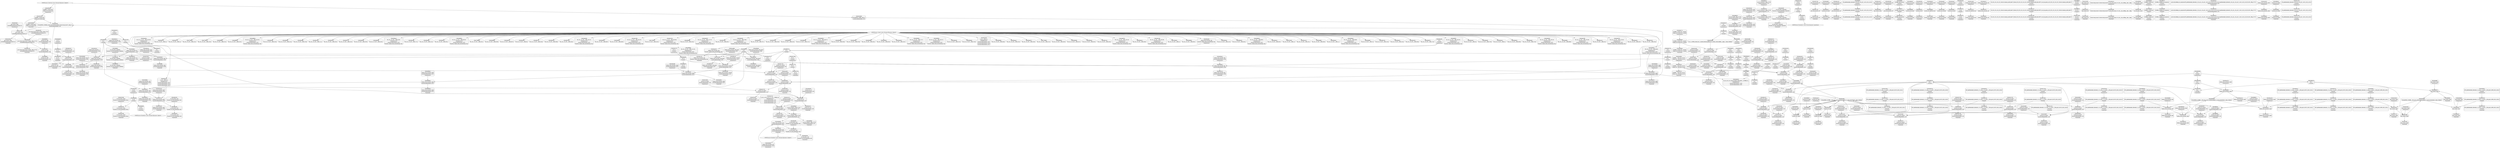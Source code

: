 digraph {
	CE0x58e0c90 [shape=record,shape=Mrecord,label="{CE0x58e0c90|80:_i32,_112:_i8*,_:_CRE_29,30_}"]
	CE0x58f2600 [shape=record,shape=Mrecord,label="{CE0x58f2600|current_sid:_tmp1|*SummSource*}"]
	CE0x58fe480 [shape=record,shape=Mrecord,label="{CE0x58fe480|_ret_i32_%retval.0,_!dbg_!27728|security/selinux/avc.c,775|*SummSink*}"]
	CE0x58c82f0 [shape=record,shape=Mrecord,label="{CE0x58c82f0|avc_has_perm:_requested|Function::avc_has_perm&Arg::requested::|*SummSource*}"]
	CE0x58dac80 [shape=record,shape=Mrecord,label="{CE0x58dac80|80:_i32,_112:_i8*,_:_CRE_34,35_}"]
	CE0x58dd2a0 [shape=record,shape=Mrecord,label="{CE0x58dd2a0|i64*_getelementptr_inbounds_(_11_x_i64_,_11_x_i64_*___llvm_gcov_ctr125,_i64_0,_i64_1)|*Constant*|*SummSink*}"]
	CE0x58ea730 [shape=record,shape=Mrecord,label="{CE0x58ea730|selinux_shm_associate:_tmp3|*SummSource*}"]
	CE0x591a060 [shape=record,shape=Mrecord,label="{CE0x591a060|current_sid:_tmp8|security/selinux/hooks.c,218|*SummSink*}"]
	CE0x59009a0 [shape=record,shape=Mrecord,label="{CE0x59009a0|selinux_shm_associate:_ipc_id|security/selinux/hooks.c,5330|*SummSink*}"]
	CE0x5957130 [shape=record,shape=Mrecord,label="{CE0x5957130|_call_void_mcount()_#3}"]
	CE0x5900e20 [shape=record,shape=Mrecord,label="{CE0x5900e20|selinux_shm_associate:_sid2|security/selinux/hooks.c,5332}"]
	CE0x58d1720 [shape=record,shape=Mrecord,label="{CE0x58d1720|i32_3|*Constant*|*SummSource*}"]
	CE0x5913850 [shape=record,shape=Mrecord,label="{CE0x5913850|current_sid:_tmp23|security/selinux/hooks.c,218|*SummSource*}"]
	CE0x58e10c0 [shape=record,shape=Mrecord,label="{CE0x58e10c0|current_sid:_sid|security/selinux/hooks.c,220|*SummSink*}"]
	CE0x58fd8c0 [shape=record,shape=Mrecord,label="{CE0x58fd8c0|current_sid:_tmp2}"]
	CE0x58d9ac0 [shape=record,shape=Mrecord,label="{CE0x58d9ac0|80:_i32,_112:_i8*,_:_CRE_92,96_|*MultipleSource*|security/selinux/hooks.c,5327|Function::selinux_shm_associate&Arg::shp::}"]
	CE0x58fd9a0 [shape=record,shape=Mrecord,label="{CE0x58fd9a0|current_sid:_tmp2|*SummSink*}"]
	CE0x58c7e00 [shape=record,shape=Mrecord,label="{CE0x58c7e00|i32_64|*Constant*}"]
	CE0x58eab10 [shape=record,shape=Mrecord,label="{CE0x58eab10|current_sid:_if.end}"]
	CE0x58ea070 [shape=record,shape=Mrecord,label="{CE0x58ea070|_call_void_mcount()_#3}"]
	CE0x58dcb00 [shape=record,shape=Mrecord,label="{CE0x58dcb00|i16_28|*Constant*|*SummSink*}"]
	CE0x58ee2d0 [shape=record,shape=Mrecord,label="{CE0x58ee2d0|80:_i32,_112:_i8*,_:_CRE_71,72_}"]
	CE0x58ea140 [shape=record,shape=Mrecord,label="{CE0x58ea140|_call_void_mcount()_#3|*SummSource*}"]
	CE0x58ff4b0 [shape=record,shape=Mrecord,label="{CE0x58ff4b0|i8*_getelementptr_inbounds_(_25_x_i8_,_25_x_i8_*_.str3,_i32_0,_i32_0)|*Constant*|*SummSink*}"]
	CE0x58e1c60 [shape=record,shape=Mrecord,label="{CE0x58e1c60|get_current:_entry|*SummSource*}"]
	CE0x58fdd00 [shape=record,shape=Mrecord,label="{CE0x58fdd00|get_current:_tmp1|*SummSink*}"]
	CE0x58d18a0 [shape=record,shape=Mrecord,label="{CE0x58d18a0|i32_3|*Constant*|*SummSink*}"]
	CE0x5904360 [shape=record,shape=Mrecord,label="{CE0x5904360|_call_void_mcount()_#3|*SummSource*}"]
	CE0x58f9870 [shape=record,shape=Mrecord,label="{CE0x58f9870|GLOBAL:_get_current|*Constant*}"]
	CE0x58daa00 [shape=record,shape=Mrecord,label="{CE0x58daa00|80:_i32,_112:_i8*,_:_CRE_31,32_}"]
	CE0x5913dc0 [shape=record,shape=Mrecord,label="{CE0x5913dc0|i32_1|*Constant*}"]
	CE0x58cd280 [shape=record,shape=Mrecord,label="{CE0x58cd280|current_sid:_tmp4|security/selinux/hooks.c,218|*SummSink*}"]
	CE0x58d8e50 [shape=record,shape=Mrecord,label="{CE0x58d8e50|current_sid:_do.end|*SummSource*}"]
	CE0x58ef120 [shape=record,shape=Mrecord,label="{CE0x58ef120|80:_i32,_112:_i8*,_:_CRE_50,51_}"]
	CE0x58df050 [shape=record,shape=Mrecord,label="{CE0x58df050|80:_i32,_112:_i8*,_:_CRE_96,100_|*MultipleSource*|security/selinux/hooks.c,5327|Function::selinux_shm_associate&Arg::shp::}"]
	CE0x58d5490 [shape=record,shape=Mrecord,label="{CE0x58d5490|current_sid:_bb|*SummSource*}"]
	CE0x778bb00 [shape=record,shape=Mrecord,label="{CE0x778bb00|80:_i32,_112:_i8*,_:_CRE_20,21_}"]
	CE0x58eb440 [shape=record,shape=Mrecord,label="{CE0x58eb440|i32_78|*Constant*|*SummSink*}"]
	CE0x58eb5d0 [shape=record,shape=Mrecord,label="{CE0x58eb5d0|current_sid:_cred|security/selinux/hooks.c,218}"]
	CE0x58e99e0 [shape=record,shape=Mrecord,label="{CE0x58e99e0|80:_i32,_112:_i8*,_:_CRE_65,66_}"]
	CE0x58f48d0 [shape=record,shape=Mrecord,label="{CE0x58f48d0|i8_4|*Constant*|*SummSource*}"]
	CE0x58dcd10 [shape=record,shape=Mrecord,label="{CE0x58dcd10|selinux_shm_associate:_tmp4|security/selinux/hooks.c,5327}"]
	CE0x59203e0 [shape=record,shape=Mrecord,label="{CE0x59203e0|i64*_getelementptr_inbounds_(_11_x_i64_,_11_x_i64_*___llvm_gcov_ctr125,_i64_0,_i64_10)|*Constant*|*SummSource*}"]
	CE0x58d8470 [shape=record,shape=Mrecord,label="{CE0x58d8470|i32_0|*Constant*}"]
	CE0x58dcd80 [shape=record,shape=Mrecord,label="{CE0x58dcd80|selinux_shm_associate:_tmp4|security/selinux/hooks.c,5327|*SummSource*}"]
	CE0x58ee070 [shape=record,shape=Mrecord,label="{CE0x58ee070|80:_i32,_112:_i8*,_:_CRE_69,70_}"]
	CE0x58df5b0 [shape=record,shape=Mrecord,label="{CE0x58df5b0|80:_i32,_112:_i8*,_:_CRE_112,120_|*MultipleSource*|security/selinux/hooks.c,5327|Function::selinux_shm_associate&Arg::shp::}"]
	CE0x58decb0 [shape=record,shape=Mrecord,label="{CE0x58decb0|current_sid:_land.lhs.true2|*SummSource*}"]
	CE0x58e9fb0 [shape=record,shape=Mrecord,label="{CE0x58e9fb0|i64*_getelementptr_inbounds_(_2_x_i64_,_2_x_i64_*___llvm_gcov_ctr312,_i64_0,_i64_1)|*Constant*|*SummSink*}"]
	CE0x58ec670 [shape=record,shape=Mrecord,label="{CE0x58ec670|selinux_shm_associate:_shp|Function::selinux_shm_associate&Arg::shp::}"]
	CE0x58ec050 [shape=record,shape=Mrecord,label="{CE0x58ec050|80:_i32,_112:_i8*,_:_CRE_8,9_}"]
	CE0x59217d0 [shape=record,shape=Mrecord,label="{CE0x59217d0|current_sid:_tmp15|security/selinux/hooks.c,218|*SummSink*}"]
	CE0x5931720 [shape=record,shape=Mrecord,label="{CE0x5931720|get_current:_tmp2|*SummSink*}"]
	CE0x591f830 [shape=record,shape=Mrecord,label="{CE0x591f830|current_sid:_tmp19|security/selinux/hooks.c,218|*SummSource*}"]
	CE0x58ea8e0 [shape=record,shape=Mrecord,label="{CE0x58ea8e0|current_sid:_do.body|*SummSource*}"]
	CE0x58cd9a0 [shape=record,shape=Mrecord,label="{CE0x58cd9a0|current_sid:_entry}"]
	CE0x58d1ee0 [shape=record,shape=Mrecord,label="{CE0x58d1ee0|avc_has_perm:_ssid|Function::avc_has_perm&Arg::ssid::}"]
	CE0x5901f90 [shape=record,shape=Mrecord,label="{CE0x5901f90|current_sid:_tmp12|security/selinux/hooks.c,218|*SummSource*}"]
	CE0x5901e10 [shape=record,shape=Mrecord,label="{CE0x5901e10|current_sid:_tmp12|security/selinux/hooks.c,218}"]
	CE0x58db230 [shape=record,shape=Mrecord,label="{CE0x58db230|get_current:_tmp1}"]
	CE0x591ae90 [shape=record,shape=Mrecord,label="{CE0x591ae90|current_sid:_do.body}"]
	CE0x58dc6c0 [shape=record,shape=Mrecord,label="{CE0x58dc6c0|avc_has_perm:_tsid|Function::avc_has_perm&Arg::tsid::|*SummSink*}"]
	CE0x58dfed0 [shape=record,shape=Mrecord,label="{CE0x58dfed0|current_sid:_tmp6|security/selinux/hooks.c,218}"]
	CE0x58e4d90 [shape=record,shape=Mrecord,label="{CE0x58e4d90|current_sid:_tmp10|security/selinux/hooks.c,218|*SummSink*}"]
	CE0x5904050 [shape=record,shape=Mrecord,label="{CE0x5904050|current_sid:_tmp3|*SummSink*}"]
	CE0x58f1270 [shape=record,shape=Mrecord,label="{CE0x58f1270|80:_i32,_112:_i8*,_:_CRE_55,56_}"]
	CE0x58e0f60 [shape=record,shape=Mrecord,label="{CE0x58e0f60|current_sid:_sid|security/selinux/hooks.c,220}"]
	CE0x58ee400 [shape=record,shape=Mrecord,label="{CE0x58ee400|i32_10|*Constant*}"]
	CE0x58e3c30 [shape=record,shape=Mrecord,label="{CE0x58e3c30|current_sid:_tobool|security/selinux/hooks.c,218}"]
	CE0x59042c0 [shape=record,shape=Mrecord,label="{CE0x59042c0|_call_void_mcount()_#3}"]
	CE0x59182f0 [shape=record,shape=Mrecord,label="{CE0x59182f0|current_sid:_tmp22|security/selinux/hooks.c,218|*SummSource*}"]
	CE0x58e1d40 [shape=record,shape=Mrecord,label="{CE0x58e1d40|get_current:_entry|*SummSink*}"]
	CE0x58e8750 [shape=record,shape=Mrecord,label="{CE0x58e8750|80:_i32,_112:_i8*,_:_CRE_59,60_}"]
	CE0x5918000 [shape=record,shape=Mrecord,label="{CE0x5918000|COLLAPSED:_CMRE:_elem_0::|security/selinux/hooks.c,218}"]
	CE0x58d7330 [shape=record,shape=Mrecord,label="{CE0x58d7330|80:_i32,_112:_i8*,_:_CRE_44,45_}"]
	CE0x58ed580 [shape=record,shape=Mrecord,label="{CE0x58ed580|80:_i32,_112:_i8*,_:_CRE_144,152_|*MultipleSource*|security/selinux/hooks.c,5327|Function::selinux_shm_associate&Arg::shp::}"]
	CE0x592cfa0 [shape=record,shape=Mrecord,label="{CE0x592cfa0|get_current:_tmp3|*SummSink*}"]
	CE0x58c8220 [shape=record,shape=Mrecord,label="{CE0x58c8220|avc_has_perm:_requested|Function::avc_has_perm&Arg::requested::}"]
	CE0x591f5a0 [shape=record,shape=Mrecord,label="{CE0x591f5a0|current_sid:_tmp17|security/selinux/hooks.c,218|*SummSink*}"]
	CE0x58fc520 [shape=record,shape=Mrecord,label="{CE0x58fc520|i1_true|*Constant*}"]
	CE0x58e9b10 [shape=record,shape=Mrecord,label="{CE0x58e9b10|80:_i32,_112:_i8*,_:_CRE_66,67_}"]
	CE0x591ac70 [shape=record,shape=Mrecord,label="{CE0x591ac70|current_sid:_land.lhs.true}"]
	CE0x58d35d0 [shape=record,shape=Mrecord,label="{CE0x58d35d0|i64_1|*Constant*}"]
	CE0x58eeec0 [shape=record,shape=Mrecord,label="{CE0x58eeec0|80:_i32,_112:_i8*,_:_CRE_48,49_}"]
	CE0x58e78d0 [shape=record,shape=Mrecord,label="{CE0x58e78d0|80:_i32,_112:_i8*,_:_CRE_184,192_|*MultipleSource*|security/selinux/hooks.c,5327|Function::selinux_shm_associate&Arg::shp::}"]
	CE0x5900230 [shape=record,shape=Mrecord,label="{CE0x5900230|selinux_shm_associate:_ipc_id|security/selinux/hooks.c,5330}"]
	CE0x591d200 [shape=record,shape=Mrecord,label="{CE0x591d200|current_sid:_tmp20|security/selinux/hooks.c,218|*SummSink*}"]
	CE0x5930eb0 [shape=record,shape=Mrecord,label="{CE0x5930eb0|get_current:_tmp|*SummSource*}"]
	CE0x5919f60 [shape=record,shape=Mrecord,label="{CE0x5919f60|current_sid:_tmp8|security/selinux/hooks.c,218|*SummSource*}"]
	CE0x58e4ae0 [shape=record,shape=Mrecord,label="{CE0x58e4ae0|current_sid:_tmp10|security/selinux/hooks.c,218}"]
	CE0x591b0e0 [shape=record,shape=Mrecord,label="{CE0x591b0e0|get_current:_tmp4|./arch/x86/include/asm/current.h,14|*SummSink*}"]
	CE0x591abd0 [shape=record,shape=Mrecord,label="{CE0x591abd0|current_sid:_land.lhs.true2|*SummSink*}"]
	CE0x58d0080 [shape=record,shape=Mrecord,label="{CE0x58d0080|current_sid:_tmp5|security/selinux/hooks.c,218}"]
	CE0x778b970 [shape=record,shape=Mrecord,label="{CE0x778b970|80:_i32,_112:_i8*,_:_CRE_18,19_}"]
	CE0x58d0ff0 [shape=record,shape=Mrecord,label="{CE0x58d0ff0|selinux_shm_associate:_type|security/selinux/hooks.c,5329|*SummSink*}"]
	CE0x58e8a10 [shape=record,shape=Mrecord,label="{CE0x58e8a10|selinux_shm_associate:_bb|*SummSource*}"]
	CE0x5913720 [shape=record,shape=Mrecord,label="{CE0x5913720|current_sid:_tmp23|security/selinux/hooks.c,218}"]
	CE0x58e7c90 [shape=record,shape=Mrecord,label="{CE0x58e7c90|80:_i32,_112:_i8*,_:_CRE_200,208_|*MultipleSource*|security/selinux/hooks.c,5327|Function::selinux_shm_associate&Arg::shp::}"]
	CE0x58dab90 [shape=record,shape=Mrecord,label="{CE0x58dab90|80:_i32,_112:_i8*,_:_CRE_33,34_}"]
	CE0x58cb820 [shape=record,shape=Mrecord,label="{CE0x58cb820|selinux_shm_associate:_bb|*SummSink*}"]
	CE0x58edc90 [shape=record,shape=Mrecord,label="{CE0x58edc90|80:_i32,_112:_i8*,_:_CRE_172,176_|*MultipleSource*|security/selinux/hooks.c,5327|Function::selinux_shm_associate&Arg::shp::}"]
	CE0x58d19e0 [shape=record,shape=Mrecord,label="{CE0x58d19e0|selinux_shm_associate:_call3|security/selinux/hooks.c,5332|*SummSource*}"]
	CE0x58cb730 [shape=record,shape=Mrecord,label="{CE0x58cb730|selinux_shm_associate:_bb}"]
	CE0x59450b0 [shape=record,shape=Mrecord,label="{CE0x59450b0|GLOBAL:_current_task|Global_var:current_task|*SummSink*}"]
	CE0x58e8f70 [shape=record,shape=Mrecord,label="{CE0x58e8f70|i64_4|*Constant*|*SummSource*}"]
	CE0x593f5e0 [shape=record,shape=Mrecord,label="{CE0x593f5e0|i64*_getelementptr_inbounds_(_2_x_i64_,_2_x_i64_*___llvm_gcov_ctr98,_i64_0,_i64_0)|*Constant*|*SummSource*}"]
	CE0x6cadd80 [shape=record,shape=Mrecord,label="{CE0x6cadd80|selinux_shm_associate:_shm_perm|security/selinux/hooks.c,5327|*SummSource*}"]
	CE0x58d7590 [shape=record,shape=Mrecord,label="{CE0x58d7590|80:_i32,_112:_i8*,_:_CRE_46,47_}"]
	CE0x58e1ff0 [shape=record,shape=Mrecord,label="{CE0x58e1ff0|_ret_%struct.task_struct*_%tmp4,_!dbg_!27714|./arch/x86/include/asm/current.h,14}"]
	CE0x58de3b0 [shape=record,shape=Mrecord,label="{CE0x58de3b0|80:_i32,_112:_i8*,_:_CRE_76,80_|*MultipleSource*|security/selinux/hooks.c,5327|Function::selinux_shm_associate&Arg::shp::}"]
	"CONST[source:1(input),value:2(dynamic)][purpose:{object}]"
	CE0x58ec570 [shape=record,shape=Mrecord,label="{CE0x58ec570|i32_0|*Constant*|*SummSink*}"]
	CE0x5903f90 [shape=record,shape=Mrecord,label="{CE0x5903f90|current_sid:_tmp3|*SummSource*}"]
	CE0x5918c30 [shape=record,shape=Mrecord,label="{CE0x5918c30|current_sid:_tmp|*SummSink*}"]
	CE0x58e6da0 [shape=record,shape=Mrecord,label="{CE0x58e6da0|i32_(i32,_i32,_i16,_i32,_%struct.common_audit_data*)*_bitcast_(i32_(i32,_i32,_i16,_i32,_%struct.common_audit_data.495*)*_avc_has_perm_to_i32_(i32,_i32,_i16,_i32,_%struct.common_audit_data*)*)|*Constant*|*SummSource*}"]
	CE0x58ee1a0 [shape=record,shape=Mrecord,label="{CE0x58ee1a0|80:_i32,_112:_i8*,_:_CRE_70,71_}"]
	CE0x58e2100 [shape=record,shape=Mrecord,label="{CE0x58e2100|_ret_%struct.task_struct*_%tmp4,_!dbg_!27714|./arch/x86/include/asm/current.h,14|*SummSink*}"]
	CE0x58e3d00 [shape=record,shape=Mrecord,label="{CE0x58e3d00|current_sid:_tobool|security/selinux/hooks.c,218|*SummSource*}"]
	CE0x59316b0 [shape=record,shape=Mrecord,label="{CE0x59316b0|get_current:_tmp2|*SummSource*}"]
	CE0x5911900 [shape=record,shape=Mrecord,label="{CE0x5911900|i32_218|*Constant*|*SummSink*}"]
	CE0x58d7460 [shape=record,shape=Mrecord,label="{CE0x58d7460|80:_i32,_112:_i8*,_:_CRE_45,46_}"]
	CE0x58c8050 [shape=record,shape=Mrecord,label="{CE0x58c8050|i32_64|*Constant*|*SummSink*}"]
	CE0x58e5e10 [shape=record,shape=Mrecord,label="{CE0x58e5e10|i8_1|*Constant*|*SummSource*}"]
	CE0x58c7ee0 [shape=record,shape=Mrecord,label="{CE0x58c7ee0|i32_64|*Constant*|*SummSource*}"]
	CE0x59017e0 [shape=record,shape=Mrecord,label="{CE0x59017e0|selinux_shm_associate:_tmp7|security/selinux/hooks.c,5332}"]
	CE0x58f3bc0 [shape=record,shape=Mrecord,label="{CE0x58f3bc0|selinux_shm_associate:_tmp5|security/selinux/hooks.c,5327|*SummSource*}"]
	CE0x58f4a60 [shape=record,shape=Mrecord,label="{CE0x58f4a60|i8_4|*Constant*|*SummSink*}"]
	CE0x5911fb0 [shape=record,shape=Mrecord,label="{CE0x5911fb0|i64*_getelementptr_inbounds_(_11_x_i64_,_11_x_i64_*___llvm_gcov_ctr125,_i64_0,_i64_9)|*Constant*}"]
	CE0x58ea690 [shape=record,shape=Mrecord,label="{CE0x58ea690|selinux_shm_associate:_tmp3}"]
	CE0x59159f0 [shape=record,shape=Mrecord,label="{CE0x59159f0|get_current:_bb|*SummSource*}"]
	CE0x58e9550 [shape=record,shape=Mrecord,label="{CE0x58e9550|80:_i32,_112:_i8*,_:_CRE_61,62_}"]
	CE0x58dc860 [shape=record,shape=Mrecord,label="{CE0x58dc860|i16_28|*Constant*}"]
	CE0x58e0770 [shape=record,shape=Mrecord,label="{CE0x58e0770|GLOBAL:_current_sid.__warned|Global_var:current_sid.__warned|*SummSource*}"]
	CE0x58ec460 [shape=record,shape=Mrecord,label="{CE0x58ec460|i32_0|*Constant*|*SummSource*}"]
	CE0x58e9c50 [shape=record,shape=Mrecord,label="{CE0x58e9c50|i32_1|*Constant*|*SummSource*}"]
	CE0x58e4ff0 [shape=record,shape=Mrecord,label="{CE0x58e4ff0|current_sid:_tmp11|security/selinux/hooks.c,218}"]
	CE0x591fc70 [shape=record,shape=Mrecord,label="{CE0x591fc70|current_sid:_tmp18|security/selinux/hooks.c,218|*SummSink*}"]
	CE0x5917b80 [shape=record,shape=Mrecord,label="{CE0x5917b80|current_sid:_security|security/selinux/hooks.c,218}"]
	CE0x58fdf60 [shape=record,shape=Mrecord,label="{CE0x58fdf60|avc_has_perm:_auditdata|Function::avc_has_perm&Arg::auditdata::|*SummSource*}"]
	CE0x5917c40 [shape=record,shape=Mrecord,label="{CE0x5917c40|current_sid:_security|security/selinux/hooks.c,218|*SummSource*}"]
	CE0x58db2d0 [shape=record,shape=Mrecord,label="{CE0x58db2d0|80:_i32,_112:_i8*,_:_CRE_12,13_}"]
	CE0x58e8e40 [shape=record,shape=Mrecord,label="{CE0x58e8e40|i64_4|*Constant*}"]
	CE0x59535f0 [shape=record,shape=Mrecord,label="{CE0x59535f0|get_current:_tmp}"]
	CE0x58edb20 [shape=record,shape=Mrecord,label="{CE0x58edb20|80:_i32,_112:_i8*,_:_CRE_168,172_|*MultipleSource*|security/selinux/hooks.c,5327|Function::selinux_shm_associate&Arg::shp::}"]
	CE0x58e6a30 [shape=record,shape=Mrecord,label="{CE0x58e6a30|selinux_shm_associate:_tmp6|security/selinux/hooks.c,5330}"]
	CE0x591b2f0 [shape=record,shape=Mrecord,label="{CE0x591b2f0|%struct.task_struct*_(%struct.task_struct**)*_asm_movq_%gs:$_1:P_,$0_,_r,im,_dirflag_,_fpsr_,_flags_}"]
	CE0x58e48a0 [shape=record,shape=Mrecord,label="{CE0x58e48a0|current_sid:_tmp9|security/selinux/hooks.c,218|*SummSink*}"]
	CE0x5915480 [shape=record,shape=Mrecord,label="{CE0x5915480|current_sid:_tmp24|security/selinux/hooks.c,220}"]
	CE0x591ae20 [shape=record,shape=Mrecord,label="{CE0x591ae20|current_sid:_land.lhs.true|*SummSink*}"]
	CE0x58d8d80 [shape=record,shape=Mrecord,label="{CE0x58d8d80|current_sid:_do.end}"]
	CE0x591fb00 [shape=record,shape=Mrecord,label="{CE0x591fb00|current_sid:_tmp18|security/selinux/hooks.c,218|*SummSource*}"]
	CE0x5930e40 [shape=record,shape=Mrecord,label="{CE0x5930e40|COLLAPSED:_GCMRE___llvm_gcov_ctr98_internal_global_2_x_i64_zeroinitializer:_elem_0:default:}"]
	CE0x5902f70 [shape=record,shape=Mrecord,label="{CE0x5902f70|i1_true|*Constant*|*SummSink*}"]
	CE0x58ce610 [shape=record,shape=Mrecord,label="{CE0x58ce610|_ret_i32_%call3,_!dbg_!27729|security/selinux/hooks.c,5332|*SummSink*}"]
	CE0x58d1f80 [shape=record,shape=Mrecord,label="{CE0x58d1f80|avc_has_perm:_ssid|Function::avc_has_perm&Arg::ssid::|*SummSource*}"]
	CE0x58e6ff0 [shape=record,shape=Mrecord,label="{CE0x58e6ff0|avc_has_perm:_entry|*SummSink*}"]
	CE0x58e4c60 [shape=record,shape=Mrecord,label="{CE0x58e4c60|current_sid:_tmp10|security/selinux/hooks.c,218|*SummSource*}"]
	CE0x58d4d40 [shape=record,shape=Mrecord,label="{CE0x58d4d40|80:_i32,_112:_i8*,_:_CRE_39,40_}"]
	CE0x58fc6f0 [shape=record,shape=Mrecord,label="{CE0x58fc6f0|i64*_getelementptr_inbounds_(_2_x_i64_,_2_x_i64_*___llvm_gcov_ctr98,_i64_0,_i64_1)|*Constant*|*SummSource*}"]
	CE0x58d86e0 [shape=record,shape=Mrecord,label="{CE0x58d86e0|GLOBAL:_current_sid|*Constant*|*SummSource*}"]
	CE0x5901c80 [shape=record,shape=Mrecord,label="{CE0x5901c80|selinux_shm_associate:_tmp7|security/selinux/hooks.c,5332|*SummSink*}"]
	CE0x5903e90 [shape=record,shape=Mrecord,label="{CE0x5903e90|current_sid:_tmp3}"]
	CE0x58dd380 [shape=record,shape=Mrecord,label="{CE0x58dd380|current_sid:_tmp1}"]
	CE0x5902510 [shape=record,shape=Mrecord,label="{CE0x5902510|i64*_getelementptr_inbounds_(_11_x_i64_,_11_x_i64_*___llvm_gcov_ctr125,_i64_0,_i64_6)|*Constant*|*SummSource*}"]
	CE0x58e7fa0 [shape=record,shape=Mrecord,label="{CE0x58e7fa0|selinux_shm_associate:_security|security/selinux/hooks.c,5327|*SummSink*}"]
	CE0x5902100 [shape=record,shape=Mrecord,label="{CE0x5902100|current_sid:_tmp12|security/selinux/hooks.c,218|*SummSink*}"]
	CE0x58ff780 [shape=record,shape=Mrecord,label="{CE0x58ff780|GLOBAL:_lockdep_rcu_suspicious|*Constant*|*SummSink*}"]
	CE0x58e5120 [shape=record,shape=Mrecord,label="{CE0x58e5120|current_sid:_tmp11|security/selinux/hooks.c,218|*SummSource*}"]
	CE0x58ede40 [shape=record,shape=Mrecord,label="{CE0x58ede40|80:_i32,_112:_i8*,_:_CRE_67,68_}"]
	CE0x58e0d80 [shape=record,shape=Mrecord,label="{CE0x58e0d80|80:_i32,_112:_i8*,_:_CRE_30,31_}"]
	CE0x58e3300 [shape=record,shape=Mrecord,label="{CE0x58e3300|current_sid:_tobool|security/selinux/hooks.c,218|*SummSink*}"]
	CE0x58e9650 [shape=record,shape=Mrecord,label="{CE0x58e9650|80:_i32,_112:_i8*,_:_CRE_62,63_}"]
	CE0x5921d40 [shape=record,shape=Mrecord,label="{CE0x5921d40|current_sid:_tmp16|security/selinux/hooks.c,218}"]
	CE0x58e42e0 [shape=record,shape=Mrecord,label="{CE0x58e42e0|i64_2|*Constant*|*SummSource*}"]
	"CONST[source:2(external),value:2(dynamic)][purpose:{subject}]"
	CE0x58c74f0 [shape=record,shape=Mrecord,label="{CE0x58c74f0|avc_has_perm:_entry}"]
	CE0x58ee950 [shape=record,shape=Mrecord,label="{CE0x58ee950|80:_i32,_112:_i8*,_:_CRE_24,25_}"]
	CE0x5901670 [shape=record,shape=Mrecord,label="{CE0x5901670|4:_i32,_:_CRE_4,8_|*MultipleSource*|security/selinux/hooks.c,5327|security/selinux/hooks.c,5332|security/selinux/hooks.c,5327}"]
	CE0x58e6310 [shape=record,shape=Mrecord,label="{CE0x58e6310|_call_void_lockdep_rcu_suspicious(i8*_getelementptr_inbounds_(_25_x_i8_,_25_x_i8_*_.str3,_i32_0,_i32_0),_i32_218,_i8*_getelementptr_inbounds_(_45_x_i8_,_45_x_i8_*_.str12,_i32_0,_i32_0))_#10,_!dbg_!27727|security/selinux/hooks.c,218|*SummSink*}"]
	CE0x58d94b0 [shape=record,shape=Mrecord,label="{CE0x58d94b0|80:_i32,_112:_i8*,_:_CRE_72,73_|*MultipleSource*|security/selinux/hooks.c,5327|Function::selinux_shm_associate&Arg::shp::}"]
	CE0x58e7300 [shape=record,shape=Mrecord,label="{CE0x58e7300|i32_(i32,_i32,_i16,_i32,_%struct.common_audit_data*)*_bitcast_(i32_(i32,_i32,_i16,_i32,_%struct.common_audit_data.495*)*_avc_has_perm_to_i32_(i32,_i32,_i16,_i32,_%struct.common_audit_data*)*)|*Constant*|*SummSink*}"]
	CE0x5919b30 [shape=record,shape=Mrecord,label="{CE0x5919b30|current_sid:_tmp8|security/selinux/hooks.c,218}"]
	CE0x58d2040 [shape=record,shape=Mrecord,label="{CE0x58d2040|avc_has_perm:_ssid|Function::avc_has_perm&Arg::ssid::|*SummSink*}"]
	CE0x58dba50 [shape=record,shape=Mrecord,label="{CE0x58dba50|get_current:_tmp|*SummSink*}"]
	CE0x58df3d0 [shape=record,shape=Mrecord,label="{CE0x58df3d0|80:_i32,_112:_i8*,_:_CRE_104,112_|*MultipleSource*|security/selinux/hooks.c,5327|Function::selinux_shm_associate&Arg::shp::}"]
	CE0x58db390 [shape=record,shape=Mrecord,label="{CE0x58db390|80:_i32,_112:_i8*,_:_CRE_13,14_}"]
	CE0x58eb640 [shape=record,shape=Mrecord,label="{CE0x58eb640|current_sid:_sid|security/selinux/hooks.c,220|*SummSource*}"]
	CE0x58e1520 [shape=record,shape=Mrecord,label="{CE0x58e1520|0:_i32,_4:_i32,_8:_i32,_12:_i32,_:_CMRE_4,8_|*MultipleSource*|security/selinux/hooks.c,218|security/selinux/hooks.c,218|security/selinux/hooks.c,220}"]
	CE0x58cd1b0 [shape=record,shape=Mrecord,label="{CE0x58cd1b0|current_sid:_tmp4|security/selinux/hooks.c,218|*SummSource*}"]
	CE0x58d4b60 [shape=record,shape=Mrecord,label="{CE0x58d4b60|80:_i32,_112:_i8*,_:_CRE_37,38_}"]
	CE0x58d34f0 [shape=record,shape=Mrecord,label="{CE0x58d34f0|i64_1|*Constant*|*SummSink*}"]
	CE0x5901560 [shape=record,shape=Mrecord,label="{CE0x5901560|4:_i32,_:_CRE_0,2_|*MultipleSource*|security/selinux/hooks.c,5327|security/selinux/hooks.c,5332|security/selinux/hooks.c,5327}"]
	CE0x58dfa30 [shape=record,shape=Mrecord,label="{CE0x58dfa30|current_sid:_tmp5|security/selinux/hooks.c,218|*SummSink*}"]
	CE0x58e98b0 [shape=record,shape=Mrecord,label="{CE0x58e98b0|80:_i32,_112:_i8*,_:_CRE_64,65_}"]
	CE0x58e5810 [shape=record,shape=Mrecord,label="{CE0x58e5810|i64*_getelementptr_inbounds_(_11_x_i64_,_11_x_i64_*___llvm_gcov_ctr125,_i64_0,_i64_8)|*Constant*|*SummSource*}"]
	CE0x58eb740 [shape=record,shape=Mrecord,label="{CE0x58eb740|current_sid:_cred|security/selinux/hooks.c,218|*SummSource*}"]
	CE0x58d9250 [shape=record,shape=Mrecord,label="{CE0x58d9250|selinux_shm_associate:_tmp1|*SummSource*}"]
	CE0x58daaa0 [shape=record,shape=Mrecord,label="{CE0x58daaa0|80:_i32,_112:_i8*,_:_CRE_32,33_}"]
	CE0x7615a50 [shape=record,shape=Mrecord,label="{CE0x7615a50|selinux_shm_associate:_shm_perm|security/selinux/hooks.c,5327}"]
	CE0x58dc990 [shape=record,shape=Mrecord,label="{CE0x58dc990|i16_28|*Constant*|*SummSource*}"]
	CE0x5957200 [shape=record,shape=Mrecord,label="{CE0x5957200|_call_void_mcount()_#3|*SummSource*}"]
	CE0x58da8f0 [shape=record,shape=Mrecord,label="{CE0x58da8f0|get_current:_tmp1|*SummSource*}"]
	CE0x58cbdc0 [shape=record,shape=Mrecord,label="{CE0x58cbdc0|selinux_shm_associate:_entry}"]
	CE0x58e31f0 [shape=record,shape=Mrecord,label="{CE0x58e31f0|current_sid:_call|security/selinux/hooks.c,218|*SummSink*}"]
	CE0x58ea2a0 [shape=record,shape=Mrecord,label="{CE0x58ea2a0|selinux_shm_associate:_tmp2|*SummSink*}"]
	CE0x58dad70 [shape=record,shape=Mrecord,label="{CE0x58dad70|80:_i32,_112:_i8*,_:_CRE_35,36_}"]
	CE0x5920e50 [shape=record,shape=Mrecord,label="{CE0x5920e50|COLLAPSED:_GCMRE_current_task_external_global_%struct.task_struct*:_elem_0::|security/selinux/hooks.c,218}"]
	CE0x778bbf0 [shape=record,shape=Mrecord,label="{CE0x778bbf0|80:_i32,_112:_i8*,_:_CRE_21,22_}"]
	CE0x5955840 [shape=record,shape=Mrecord,label="{CE0x5955840|i64*_getelementptr_inbounds_(_2_x_i64_,_2_x_i64_*___llvm_gcov_ctr98,_i64_0,_i64_1)|*Constant*}"]
	CE0x58e0ba0 [shape=record,shape=Mrecord,label="{CE0x58e0ba0|80:_i32,_112:_i8*,_:_CRE_28,29_}"]
	CE0x58dead0 [shape=record,shape=Mrecord,label="{CE0x58dead0|current_sid:_if.then|*SummSink*}"]
	CE0x5901ad0 [shape=record,shape=Mrecord,label="{CE0x5901ad0|selinux_shm_associate:_tmp7|security/selinux/hooks.c,5332|*SummSource*}"]
	CE0x58eb4b0 [shape=record,shape=Mrecord,label="{CE0x58eb4b0|i32_78|*Constant*|*SummSource*}"]
	CE0x58d3880 [shape=record,shape=Mrecord,label="{CE0x58d3880|80:_i32,_112:_i8*,_:_CRE_16,17_}"]
	CE0x58db6f0 [shape=record,shape=Mrecord,label="{CE0x58db6f0|selinux_shm_associate:_tmp|*SummSource*}"]
	CE0x58cb660 [shape=record,shape=Mrecord,label="{CE0x58cb660|selinux_shm_associate:_call|security/selinux/hooks.c,5325|*SummSource*}"]
	CE0x58d9de0 [shape=record,shape=Mrecord,label="{CE0x58d9de0|_ret_i32_%tmp24,_!dbg_!27742|security/selinux/hooks.c,220}"]
	CE0x5915570 [shape=record,shape=Mrecord,label="{CE0x5915570|current_sid:_tmp24|security/selinux/hooks.c,220|*SummSource*}"]
	CE0x5915ad0 [shape=record,shape=Mrecord,label="{CE0x5915ad0|get_current:_bb|*SummSink*}"]
	CE0x58d4aa0 [shape=record,shape=Mrecord,label="{CE0x58d4aa0|80:_i32,_112:_i8*,_:_CRE_36,37_}"]
	CE0x5920890 [shape=record,shape=Mrecord,label="{CE0x5920890|current_sid:_tmp20|security/selinux/hooks.c,218|*SummSource*}"]
	CE0x5920490 [shape=record,shape=Mrecord,label="{CE0x5920490|i64*_getelementptr_inbounds_(_11_x_i64_,_11_x_i64_*___llvm_gcov_ctr125,_i64_0,_i64_10)|*Constant*|*SummSink*}"]
	CE0x58e9e10 [shape=record,shape=Mrecord,label="{CE0x58e9e10|selinux_shm_associate:_tmp2}"]
	CE0x58e0000 [shape=record,shape=Mrecord,label="{CE0x58e0000|current_sid:_tmp6|security/selinux/hooks.c,218|*SummSource*}"]
	CE0x58fe830 [shape=record,shape=Mrecord,label="{CE0x58fe830|_ret_i32_%call3,_!dbg_!27729|security/selinux/hooks.c,5332|*SummSource*}"]
	CE0x6f88750 [shape=record,shape=Mrecord,label="{CE0x6f88750|selinux_shm_associate:_shm_perm|security/selinux/hooks.c,5327|*SummSink*}"]
	CE0x58d55a0 [shape=record,shape=Mrecord,label="{CE0x58d55a0|current_sid:_bb|*SummSink*}"]
	CE0x58f1140 [shape=record,shape=Mrecord,label="{CE0x58f1140|80:_i32,_112:_i8*,_:_CRE_54,55_}"]
	CE0x58df790 [shape=record,shape=Mrecord,label="{CE0x58df790|80:_i32,_112:_i8*,_:_CRE_120,128_|*MultipleSource*|security/selinux/hooks.c,5327|Function::selinux_shm_associate&Arg::shp::}"]
	CE0x5920500 [shape=record,shape=Mrecord,label="{CE0x5920500|current_sid:_tmp19|security/selinux/hooks.c,218|*SummSink*}"]
	CE0x5903150 [shape=record,shape=Mrecord,label="{CE0x5903150|i64*_getelementptr_inbounds_(_11_x_i64_,_11_x_i64_*___llvm_gcov_ctr125,_i64_0,_i64_8)|*Constant*}"]
	CE0x58d4c50 [shape=record,shape=Mrecord,label="{CE0x58d4c50|80:_i32,_112:_i8*,_:_CRE_38,39_}"]
	CE0x591ad40 [shape=record,shape=Mrecord,label="{CE0x591ad40|current_sid:_land.lhs.true|*SummSource*}"]
	CE0x58f3d30 [shape=record,shape=Mrecord,label="{CE0x58f3d30|selinux_shm_associate:_tmp5|security/selinux/hooks.c,5327|*SummSink*}"]
	CE0x58e91e0 [shape=record,shape=Mrecord,label="{CE0x58e91e0|i64_5|*Constant*}"]
	CE0x58e7ab0 [shape=record,shape=Mrecord,label="{CE0x58e7ab0|80:_i32,_112:_i8*,_:_CRE_192,200_|*MultipleSource*|security/selinux/hooks.c,5327|Function::selinux_shm_associate&Arg::shp::}"]
	CE0x58fdbb0 [shape=record,shape=Mrecord,label="{CE0x58fdbb0|current_sid:_call|security/selinux/hooks.c,218}"]
	CE0x58ce450 [shape=record,shape=Mrecord,label="{CE0x58ce450|selinux_shm_associate:_entry|*SummSource*}"]
	CE0x591f9d0 [shape=record,shape=Mrecord,label="{CE0x591f9d0|current_sid:_tmp18|security/selinux/hooks.c,218}"]
	CE0x58d9550 [shape=record,shape=Mrecord,label="{CE0x58d9550|80:_i32,_112:_i8*,_:_CRE_80,84_|*MultipleSource*|security/selinux/hooks.c,5327|Function::selinux_shm_associate&Arg::shp::}"]
	CE0x58d3560 [shape=record,shape=Mrecord,label="{CE0x58d3560|i64_1|*Constant*|*SummSource*}"]
	CE0x5917840 [shape=record,shape=Mrecord,label="{CE0x5917840|i32_22|*Constant*|*SummSource*}"]
	CE0x58eab80 [shape=record,shape=Mrecord,label="{CE0x58eab80|current_sid:_if.end|*SummSource*}"]
	CE0x58f4c60 [shape=record,shape=Mrecord,label="{CE0x58f4c60|selinux_shm_associate:_key|security/selinux/hooks.c,5330}"]
	CE0x5911bd0 [shape=record,shape=Mrecord,label="{CE0x5911bd0|i8*_getelementptr_inbounds_(_45_x_i8_,_45_x_i8_*_.str12,_i32_0,_i32_0)|*Constant*}"]
	CE0x58e4350 [shape=record,shape=Mrecord,label="{CE0x58e4350|i64_2|*Constant*|*SummSink*}"]
	CE0x784d920 [shape=record,shape=Mrecord,label="{CE0x784d920|80:_i32,_112:_i8*,_:_CRE_0,1_}"]
	CE0x58cd7c0 [shape=record,shape=Mrecord,label="{CE0x58cd7c0|GLOBAL:___llvm_gcov_ctr125|Global_var:__llvm_gcov_ctr125|*SummSink*}"]
	CE0x58c7b60 [shape=record,shape=Mrecord,label="{CE0x58c7b60|avc_has_perm:_tclass|Function::avc_has_perm&Arg::tclass::|*SummSource*}"]
	CE0x58e5c90 [shape=record,shape=Mrecord,label="{CE0x58e5c90|i8_1|*Constant*}"]
	CE0x58e0640 [shape=record,shape=Mrecord,label="{CE0x58e0640|GLOBAL:_current_sid.__warned|Global_var:current_sid.__warned}"]
	CE0x58e8880 [shape=record,shape=Mrecord,label="{CE0x58e8880|80:_i32,_112:_i8*,_:_CRE_60,61_}"]
	CE0x58e90e0 [shape=record,shape=Mrecord,label="{CE0x58e90e0|i64_4|*Constant*|*SummSink*}"]
	CE0x5900fe0 [shape=record,shape=Mrecord,label="{CE0x5900fe0|selinux_shm_associate:_sid2|security/selinux/hooks.c,5332|*SummSource*}"]
	CE0x58fbb30 [shape=record,shape=Mrecord,label="{CE0x58fbb30|current_sid:_tmp13|security/selinux/hooks.c,218|*SummSource*}"]
	CE0x58d0630 [shape=record,shape=Mrecord,label="{CE0x58d0630|0:_i8,_8:_i32,_24:_%struct.selinux_audit_data*,_:_SCMRE_0,1_|*MultipleSource*|security/selinux/hooks.c, 5324|security/selinux/hooks.c,5329}"]
	CE0x58f9600 [shape=record,shape=Mrecord,label="{CE0x58f9600|current_sid:_call4|security/selinux/hooks.c,218|*SummSink*}"]
	CE0x58e8010 [shape=record,shape=Mrecord,label="{CE0x58e8010|i32_10|*Constant*|*SummSink*}"]
	CE0x59210e0 [shape=record,shape=Mrecord,label="{CE0x59210e0|current_sid:_tmp21|security/selinux/hooks.c,218|*SummSource*}"]
	CE0x58e81c0 [shape=record,shape=Mrecord,label="{CE0x58e81c0|selinux_shm_associate:_ad|security/selinux/hooks.c, 5324|*SummSource*}"]
	CE0x58ff710 [shape=record,shape=Mrecord,label="{CE0x58ff710|GLOBAL:_lockdep_rcu_suspicious|*Constant*|*SummSource*}"]
	CE0x5919d80 [shape=record,shape=Mrecord,label="{CE0x5919d80|0:_i8,_:_GCMR_current_sid.__warned_internal_global_i8_0,_section_.data.unlikely_,_align_1:_elem_0:default:}"]
	CE0x58ffc60 [shape=record,shape=Mrecord,label="{CE0x58ffc60|i32_218|*Constant*|*SummSource*}"]
	CE0x5915190 [shape=record,shape=Mrecord,label="{CE0x5915190|i64*_getelementptr_inbounds_(_2_x_i64_,_2_x_i64_*___llvm_gcov_ctr98,_i64_0,_i64_0)|*Constant*|*SummSink*}"]
	CE0x5955af0 [shape=record,shape=Mrecord,label="{CE0x5955af0|get_current:_tmp4|./arch/x86/include/asm/current.h,14|*SummSource*}"]
	CE0x58f4740 [shape=record,shape=Mrecord,label="{CE0x58f4740|i8_4|*Constant*}"]
	CE0x58d36a0 [shape=record,shape=Mrecord,label="{CE0x58d36a0|80:_i32,_112:_i8*,_:_CRE_14,15_}"]
	CE0x58d4e30 [shape=record,shape=Mrecord,label="{CE0x58d4e30|80:_i32,_112:_i8*,_:_CRE_40,41_}"]
	CE0x58d9920 [shape=record,shape=Mrecord,label="{CE0x58d9920|80:_i32,_112:_i8*,_:_CRE_88,92_|*MultipleSource*|security/selinux/hooks.c,5327|Function::selinux_shm_associate&Arg::shp::}"]
	CE0x58e83c0 [shape=record,shape=Mrecord,label="{CE0x58e83c0|80:_i32,_112:_i8*,_:_CRE_56,57_}"]
	CE0x5918180 [shape=record,shape=Mrecord,label="{CE0x5918180|current_sid:_tmp22|security/selinux/hooks.c,218}"]
	CE0x58ded80 [shape=record,shape=Mrecord,label="{CE0x58ded80|selinux_shm_associate:_call|security/selinux/hooks.c,5325}"]
	CE0x58f4320 [shape=record,shape=Mrecord,label="{CE0x58f4320|selinux_shm_associate:_type|security/selinux/hooks.c,5329|*SummSource*}"]
	CE0x58cff80 [shape=record,shape=Mrecord,label="{CE0x58cff80|i64_0|*Constant*|*SummSink*}"]
	CE0x58cdd60 [shape=record,shape=Mrecord,label="{CE0x58cdd60|i64*_getelementptr_inbounds_(_2_x_i64_,_2_x_i64_*___llvm_gcov_ctr312,_i64_0,_i64_0)|*Constant*}"]
	CE0x58e1bd0 [shape=record,shape=Mrecord,label="{CE0x58e1bd0|get_current:_entry}"]
	CE0x58debb0 [shape=record,shape=Mrecord,label="{CE0x58debb0|current_sid:_land.lhs.true2}"]
	CE0x51cb030 [shape=record,shape=Mrecord,label="{CE0x51cb030|80:_i32,_112:_i8*,_:_CRE_2,3_}"]
	CE0x58f5710 [shape=record,shape=Mrecord,label="{CE0x58f5710|i32_0|*Constant*}"]
	CE0x5917710 [shape=record,shape=Mrecord,label="{CE0x5917710|i32_22|*Constant*}"]
	CE0x58ec1e0 [shape=record,shape=Mrecord,label="{CE0x58ec1e0|80:_i32,_112:_i8*,_:_CRE_10,11_}"]
	CE0x58eeff0 [shape=record,shape=Mrecord,label="{CE0x58eeff0|80:_i32,_112:_i8*,_:_CRE_49,50_}"]
	CE0x592cee0 [shape=record,shape=Mrecord,label="{CE0x592cee0|get_current:_tmp3|*SummSource*}"]
	CE0x59014f0 [shape=record,shape=Mrecord,label="{CE0x59014f0|selinux_shm_associate:_call3|security/selinux/hooks.c,5332}"]
	CE0x58dc2a0 [shape=record,shape=Mrecord,label="{CE0x58dc2a0|selinux_shm_associate:_security|security/selinux/hooks.c,5327|*SummSource*}"]
	CE0x58dcf00 [shape=record,shape=Mrecord,label="{CE0x58dcf00|selinux_shm_associate:_tmp4|security/selinux/hooks.c,5327|*SummSink*}"]
	CE0x58cfe10 [shape=record,shape=Mrecord,label="{CE0x58cfe10|i64_0|*Constant*|*SummSource*}"]
	CE0x591d450 [shape=record,shape=Mrecord,label="{CE0x591d450|current_sid:_call4|security/selinux/hooks.c,218}"]
	CE0x59206f0 [shape=record,shape=Mrecord,label="{CE0x59206f0|current_sid:_tmp20|security/selinux/hooks.c,218}"]
	CE0x58eb9c0 [shape=record,shape=Mrecord,label="{CE0x58eb9c0|80:_i32,_112:_i8*,_:_CRE_1,2_}"]
	CE0x58dd9e0 [shape=record,shape=Mrecord,label="{CE0x58dd9e0|selinux_shm_associate:_entry|*SummSink*}"]
	CE0x591b1a0 [shape=record,shape=Mrecord,label="{CE0x591b1a0|GLOBAL:_current_task|Global_var:current_task}"]
	CE0x58f4180 [shape=record,shape=Mrecord,label="{CE0x58f4180|selinux_shm_associate:_type|security/selinux/hooks.c,5329}"]
	CE0x5917a70 [shape=record,shape=Mrecord,label="{CE0x5917a70|i32_22|*Constant*|*SummSink*}"]
	CE0x58d1cc0 [shape=record,shape=Mrecord,label="{CE0x58d1cc0|avc_has_perm:_requested|Function::avc_has_perm&Arg::requested::|*SummSink*}"]
	CE0x58d96a0 [shape=record,shape=Mrecord,label="{CE0x58d96a0|80:_i32,_112:_i8*,_:_CRE_84,88_|*MultipleSource*|security/selinux/hooks.c,5327|Function::selinux_shm_associate&Arg::shp::}"]
	CE0x5912b40 [shape=record,shape=Mrecord,label="{CE0x5912b40|current_sid:_tobool1|security/selinux/hooks.c,218|*SummSource*}"]
	CE0x58ff970 [shape=record,shape=Mrecord,label="{CE0x58ff970|i32_218|*Constant*}"]
	CE0x58d14d0 [shape=record,shape=Mrecord,label="{CE0x58d14d0|i32_3|*Constant*}"]
	CE0x58db4e0 [shape=record,shape=Mrecord,label="{CE0x58db4e0|COLLAPSED:_GCMRE___llvm_gcov_ctr312_internal_global_2_x_i64_zeroinitializer:_elem_0:default:}"]
	CE0x58ebfb0 [shape=record,shape=Mrecord,label="{CE0x58ebfb0|80:_i32,_112:_i8*,_:_CRE_7,8_}"]
	CE0x58f5200 [shape=record,shape=Mrecord,label="{CE0x58f5200|selinux_shm_associate:_shm_perm1|security/selinux/hooks.c,5330}"]
	CE0x58fde10 [shape=record,shape=Mrecord,label="{CE0x58fde10|_ret_i32_%call3,_!dbg_!27729|security/selinux/hooks.c,5332}"]
	CE0x58fef20 [shape=record,shape=Mrecord,label="{CE0x58fef20|i8*_getelementptr_inbounds_(_25_x_i8_,_25_x_i8_*_.str3,_i32_0,_i32_0)|*Constant*|*SummSource*}"]
	CE0x58f99f0 [shape=record,shape=Mrecord,label="{CE0x58f99f0|GLOBAL:_get_current|*Constant*|*SummSource*}"]
	CE0x5917cb0 [shape=record,shape=Mrecord,label="{CE0x5917cb0|current_sid:_security|security/selinux/hooks.c,218|*SummSink*}"]
	CE0x58d3790 [shape=record,shape=Mrecord,label="{CE0x58d3790|80:_i32,_112:_i8*,_:_CRE_15,16_}"]
	CE0x58e7e70 [shape=record,shape=Mrecord,label="{CE0x58e7e70|i32_10|*Constant*|*SummSource*}"]
	CE0x5956600 [shape=record,shape=Mrecord,label="{CE0x5956600|%struct.task_struct*_(%struct.task_struct**)*_asm_movq_%gs:$_1:P_,$0_,_r,im,_dirflag_,_fpsr_,_flags_|*SummSink*}"]
	CE0x58db1c0 [shape=record,shape=Mrecord,label="{CE0x58db1c0|i64_1|*Constant*}"]
	CE0x5921760 [shape=record,shape=Mrecord,label="{CE0x5921760|current_sid:_tmp15|security/selinux/hooks.c,218|*SummSource*}"]
	CE0x5904420 [shape=record,shape=Mrecord,label="{CE0x5904420|_call_void_mcount()_#3|*SummSink*}"]
	CE0x58fc2f0 [shape=record,shape=Mrecord,label="{CE0x58fc2f0|current_sid:_tmp14|security/selinux/hooks.c,218|*SummSink*}"]
	CE0x58cdcf0 [shape=record,shape=Mrecord,label="{CE0x58cdcf0|i64*_getelementptr_inbounds_(_2_x_i64_,_2_x_i64_*___llvm_gcov_ctr312,_i64_0,_i64_0)|*Constant*|*SummSink*}"]
	CE0x58d03a0 [shape=record,shape=Mrecord,label="{CE0x58d03a0|current_sid:_tmp7|security/selinux/hooks.c,218|*SummSource*}"]
	CE0x58e5a60 [shape=record,shape=Mrecord,label="{CE0x58e5a60|current_sid:_tmp16|security/selinux/hooks.c,218|*SummSink*}"]
	CE0x58ee810 [shape=record,shape=Mrecord,label="{CE0x58ee810|80:_i32,_112:_i8*,_:_CRE_23,24_}"]
	CE0x5915910 [shape=record,shape=Mrecord,label="{CE0x5915910|get_current:_bb}"]
	CE0x58d1460 [shape=record,shape=Mrecord,label="{CE0x58d1460|selinux_shm_associate:_u|security/selinux/hooks.c,5330|*SummSink*}"]
	CE0x5911cb0 [shape=record,shape=Mrecord,label="{CE0x5911cb0|i8*_getelementptr_inbounds_(_45_x_i8_,_45_x_i8_*_.str12,_i32_0,_i32_0)|*Constant*|*SummSink*}"]
	CE0x58e9780 [shape=record,shape=Mrecord,label="{CE0x58e9780|80:_i32,_112:_i8*,_:_CRE_63,64_}"]
	CE0x58f2a40 [shape=record,shape=Mrecord,label="{CE0x58f2a40|selinux_shm_associate:_tmp|*SummSink*}"]
	CE0x58fe0e0 [shape=record,shape=Mrecord,label="{CE0x58fe0e0|avc_has_perm:_auditdata|Function::avc_has_perm&Arg::auditdata::|*SummSink*}"]
	CE0x58d3970 [shape=record,shape=Mrecord,label="{CE0x58d3970|80:_i32,_112:_i8*,_:_CRE_17,18_}"]
	CE0x58df1f0 [shape=record,shape=Mrecord,label="{CE0x58df1f0|80:_i32,_112:_i8*,_:_CRE_100,102_|*MultipleSource*|security/selinux/hooks.c,5327|Function::selinux_shm_associate&Arg::shp::}"]
	CE0x58d3ec0 [shape=record,shape=Mrecord,label="{CE0x58d3ec0|i32_1|*Constant*|*SummSink*}"]
	CE0x58d00f0 [shape=record,shape=Mrecord,label="{CE0x58d00f0|current_sid:_tmp5|security/selinux/hooks.c,218|*SummSource*}"]
	CE0x58e0340 [shape=record,shape=Mrecord,label="{CE0x58e0340|80:_i32,_112:_i8*,_:_CRE_5,6_}"]
	CE0x58d53c0 [shape=record,shape=Mrecord,label="{CE0x58d53c0|current_sid:_bb}"]
	CE0x58ca970 [shape=record,shape=Mrecord,label="{CE0x58ca970|current_sid:_tmp}"]
	CE0x58cd510 [shape=record,shape=Mrecord,label="{CE0x58cd510|GLOBAL:___llvm_gcov_ctr125|Global_var:__llvm_gcov_ctr125}"]
	CE0x58e84f0 [shape=record,shape=Mrecord,label="{CE0x58e84f0|80:_i32,_112:_i8*,_:_CRE_57,58_}"]
	CE0x58deb40 [shape=record,shape=Mrecord,label="{CE0x58deb40|i64*_getelementptr_inbounds_(_11_x_i64_,_11_x_i64_*___llvm_gcov_ctr125,_i64_0,_i64_0)|*Constant*|*SummSink*}"]
	CE0x5920190 [shape=record,shape=Mrecord,label="{CE0x5920190|i64*_getelementptr_inbounds_(_11_x_i64_,_11_x_i64_*___llvm_gcov_ctr125,_i64_0,_i64_10)|*Constant*}"]
	CE0x59002a0 [shape=record,shape=Mrecord,label="{CE0x59002a0|selinux_shm_associate:_u|security/selinux/hooks.c,5330}"]
	CE0x58fc000 [shape=record,shape=Mrecord,label="{CE0x58fc000|current_sid:_tmp14|security/selinux/hooks.c,218}"]
	CE0x5911c40 [shape=record,shape=Mrecord,label="{CE0x5911c40|i8*_getelementptr_inbounds_(_45_x_i8_,_45_x_i8_*_.str12,_i32_0,_i32_0)|*Constant*|*SummSource*}"]
	CE0x58db760 [shape=record,shape=Mrecord,label="{CE0x58db760|selinux_shm_associate:_tmp}"]
	CE0x58e1b20 [shape=record,shape=Mrecord,label="{CE0x58e1b20|GLOBAL:_get_current|*Constant*|*SummSink*}"]
	CE0x5931640 [shape=record,shape=Mrecord,label="{CE0x5931640|get_current:_tmp2}"]
	CE0x58fbe30 [shape=record,shape=Mrecord,label="{CE0x58fbe30|i64*_getelementptr_inbounds_(_11_x_i64_,_11_x_i64_*___llvm_gcov_ctr125,_i64_0,_i64_8)|*Constant*|*SummSink*}"]
	CE0x58e03e0 [shape=record,shape=Mrecord,label="{CE0x58e03e0|80:_i32,_112:_i8*,_:_CRE_6,7_}"]
	CE0x5912180 [shape=record,shape=Mrecord,label="{CE0x5912180|i64*_getelementptr_inbounds_(_11_x_i64_,_11_x_i64_*___llvm_gcov_ctr125,_i64_0,_i64_9)|*Constant*|*SummSource*}"]
	CE0x5920f80 [shape=record,shape=Mrecord,label="{CE0x5920f80|current_sid:_tmp21|security/selinux/hooks.c,218}"]
	CE0x58c7af0 [shape=record,shape=Mrecord,label="{CE0x58c7af0|avc_has_perm:_tclass|Function::avc_has_perm&Arg::tclass::}"]
	CE0x58e8620 [shape=record,shape=Mrecord,label="{CE0x58e8620|80:_i32,_112:_i8*,_:_CRE_58,59_}"]
	CE0x58d92c0 [shape=record,shape=Mrecord,label="{CE0x58d92c0|i32_1|*Constant*}"]
	CE0x58e58f0 [shape=record,shape=Mrecord,label="{CE0x58e58f0|GLOBAL:_lockdep_rcu_suspicious|*Constant*}"]
	CE0x58e5290 [shape=record,shape=Mrecord,label="{CE0x58e5290|current_sid:_tmp11|security/selinux/hooks.c,218|*SummSink*}"]
	CE0x58e93c0 [shape=record,shape=Mrecord,label="{CE0x58e93c0|current_sid:_tmp9|security/selinux/hooks.c,218}"]
	CE0x59572a0 [shape=record,shape=Mrecord,label="{CE0x59572a0|_call_void_mcount()_#3|*SummSink*}"]
	CE0x58cd8a0 [shape=record,shape=Mrecord,label="{CE0x58cd8a0|GLOBAL:_current_sid|*Constant*|*SummSink*}"]
	CE0x58e41e0 [shape=record,shape=Mrecord,label="{CE0x58e41e0|i64_3|*Constant*|*SummSink*}"]
	"CONST[source:0(mediator),value:0(static)][purpose:{operation}]"
	CE0x58e3150 [shape=record,shape=Mrecord,label="{CE0x58e3150|current_sid:_call|security/selinux/hooks.c,218|*SummSource*}"]
	CE0x58d04d0 [shape=record,shape=Mrecord,label="{CE0x58d04d0|current_sid:_tmp7|security/selinux/hooks.c,218|*SummSink*}"]
	CE0x58dc310 [shape=record,shape=Mrecord,label="{CE0x58dc310|selinux_shm_associate:_security|security/selinux/hooks.c,5327}"]
	CE0x58e6b00 [shape=record,shape=Mrecord,label="{CE0x58e6b00|selinux_shm_associate:_tmp6|security/selinux/hooks.c,5330|*SummSource*}"]
	CE0x59211d0 [shape=record,shape=Mrecord,label="{CE0x59211d0|current_sid:_tmp21|security/selinux/hooks.c,218|*SummSink*}"]
	CE0x58fd930 [shape=record,shape=Mrecord,label="{CE0x58fd930|current_sid:_tmp2|*SummSource*}"]
	CE0x5902390 [shape=record,shape=Mrecord,label="{CE0x5902390|i64*_getelementptr_inbounds_(_11_x_i64_,_11_x_i64_*___llvm_gcov_ctr125,_i64_0,_i64_6)|*Constant*}"]
	CE0x58c8580 [shape=record,shape=Mrecord,label="{CE0x58c8580|avc_has_perm:_auditdata|Function::avc_has_perm&Arg::auditdata::}"]
	"CONST[source:0(mediator),value:2(dynamic)][purpose:{object}]"
	CE0x58ca9e0 [shape=record,shape=Mrecord,label="{CE0x58ca9e0|COLLAPSED:_GCMRE___llvm_gcov_ctr125_internal_global_11_x_i64_zeroinitializer:_elem_0:default:}"]
	CE0x58e0ab0 [shape=record,shape=Mrecord,label="{CE0x58e0ab0|80:_i32,_112:_i8*,_:_CRE_27,28_}"]
	CE0x58f50b0 [shape=record,shape=Mrecord,label="{CE0x58f50b0|avc_has_perm:_entry|*SummSource*}"]
	CE0x58cdb60 [shape=record,shape=Mrecord,label="{CE0x58cdb60|current_sid:_entry|*SummSink*}"]
	CE0x58cd690 [shape=record,shape=Mrecord,label="{CE0x58cd690|GLOBAL:___llvm_gcov_ctr125|Global_var:__llvm_gcov_ctr125|*SummSource*}"]
	CE0x58caa50 [shape=record,shape=Mrecord,label="{CE0x58caa50|current_sid:_tmp|*SummSource*}"]
	CE0x58ed3e0 [shape=record,shape=Mrecord,label="{CE0x58ed3e0|80:_i32,_112:_i8*,_:_CRE_136,144_|*MultipleSource*|security/selinux/hooks.c,5327|Function::selinux_shm_associate&Arg::shp::}"]
	CE0x58cfd00 [shape=record,shape=Mrecord,label="{CE0x58cfd00|i64_0|*Constant*}"]
	CE0x58f9490 [shape=record,shape=Mrecord,label="{CE0x58f9490|current_sid:_call4|security/selinux/hooks.c,218|*SummSource*}"]
	CE0x58fe2a0 [shape=record,shape=Mrecord,label="{CE0x58fe2a0|_ret_i32_%retval.0,_!dbg_!27728|security/selinux/avc.c,775|*SummSource*}"]
	CE0x5919280 [shape=record,shape=Mrecord,label="{CE0x5919280|i64*_getelementptr_inbounds_(_11_x_i64_,_11_x_i64_*___llvm_gcov_ctr125,_i64_0,_i64_1)|*Constant*|*SummSource*}"]
	CE0x5912310 [shape=record,shape=Mrecord,label="{CE0x5912310|i64*_getelementptr_inbounds_(_11_x_i64_,_11_x_i64_*___llvm_gcov_ctr125,_i64_0,_i64_9)|*Constant*|*SummSink*}"]
	CE0x58fc180 [shape=record,shape=Mrecord,label="{CE0x58fc180|current_sid:_tmp14|security/selinux/hooks.c,218|*SummSource*}"]
	CE0x58e08a0 [shape=record,shape=Mrecord,label="{CE0x58e08a0|GLOBAL:_current_sid.__warned|Global_var:current_sid.__warned|*SummSink*}"]
	CE0x5921ae0 [shape=record,shape=Mrecord,label="{CE0x5921ae0|current_sid:_tmp16|security/selinux/hooks.c,218|*SummSource*}"]
	CE0x58edf40 [shape=record,shape=Mrecord,label="{CE0x58edf40|80:_i32,_112:_i8*,_:_CRE_68,69_}"]
	CE0x58e76f0 [shape=record,shape=Mrecord,label="{CE0x58e76f0|80:_i32,_112:_i8*,_:_CRE_176,184_|*MultipleSource*|security/selinux/hooks.c,5327|Function::selinux_shm_associate&Arg::shp::}"]
	CE0x58ea230 [shape=record,shape=Mrecord,label="{CE0x58ea230|selinux_shm_associate:_tmp2|*SummSource*}"]
	CE0x58d9330 [shape=record,shape=Mrecord,label="{CE0x58d9330|selinux_shm_associate:_tmp1|*SummSink*}"]
	CE0x58e6e10 [shape=record,shape=Mrecord,label="{CE0x58e6e10|selinux_shm_associate:_call3|security/selinux/hooks.c,5332|*SummSink*}"]
	CE0x58ec140 [shape=record,shape=Mrecord,label="{CE0x58ec140|80:_i32,_112:_i8*,_:_CRE_9,10_}"]
	CE0x5900890 [shape=record,shape=Mrecord,label="{CE0x5900890|selinux_shm_associate:_ipc_id|security/selinux/hooks.c,5330|*SummSource*}"]
	CE0x58e1f50 [shape=record,shape=Mrecord,label="{CE0x58e1f50|_ret_%struct.task_struct*_%tmp4,_!dbg_!27714|./arch/x86/include/asm/current.h,14|*SummSource*}"]
	"CONST[source:0(mediator),value:2(dynamic)][purpose:{subject}]"
	CE0x5912380 [shape=record,shape=Mrecord,label="{CE0x5912380|current_sid:_tmp17|security/selinux/hooks.c,218}"]
	CE0x58cd080 [shape=record,shape=Mrecord,label="{CE0x58cd080|current_sid:_tmp4|security/selinux/hooks.c,218}"]
	CE0x58dc440 [shape=record,shape=Mrecord,label="{CE0x58dc440|avc_has_perm:_tsid|Function::avc_has_perm&Arg::tsid::}"]
	CE0x58fbba0 [shape=record,shape=Mrecord,label="{CE0x58fbba0|current_sid:_tmp13|security/selinux/hooks.c,218|*SummSink*}"]
	CE0x58d9ee0 [shape=record,shape=Mrecord,label="{CE0x58d9ee0|_ret_i32_%tmp24,_!dbg_!27742|security/selinux/hooks.c,220|*SummSource*}"]
	CE0x58eb810 [shape=record,shape=Mrecord,label="{CE0x58eb810|current_sid:_cred|security/selinux/hooks.c,218|*SummSink*}"]
	CE0x58e5f80 [shape=record,shape=Mrecord,label="{CE0x58e5f80|i8_1|*Constant*|*SummSink*}"]
	CE0x58ed760 [shape=record,shape=Mrecord,label="{CE0x58ed760|80:_i32,_112:_i8*,_:_CRE_152,160_|*MultipleSource*|security/selinux/hooks.c,5327|Function::selinux_shm_associate&Arg::shp::}"]
	CE0x58ec6e0 [shape=record,shape=Mrecord,label="{CE0x58ec6e0|selinux_shm_associate:_shp|Function::selinux_shm_associate&Arg::shp::|*SummSource*}"]
	CE0x58cdaa0 [shape=record,shape=Mrecord,label="{CE0x58cdaa0|current_sid:_entry|*SummSource*}"]
	CE0x58e1050 [shape=record,shape=Mrecord,label="{CE0x58e1050|i64*_getelementptr_inbounds_(_2_x_i64_,_2_x_i64_*___llvm_gcov_ctr98,_i64_0,_i64_0)|*Constant*}"]
	CE0x5900b10 [shape=record,shape=Mrecord,label="{CE0x5900b10|selinux_shm_associate:_sid2|security/selinux/hooks.c,5332|*SummSink*}"]
	CE0x5900410 [shape=record,shape=Mrecord,label="{CE0x5900410|selinux_shm_associate:_u|security/selinux/hooks.c,5330|*SummSource*}"]
	CE0x58e8bb0 [shape=record,shape=Mrecord,label="{CE0x58e8bb0|current_sid:_tobool1|security/selinux/hooks.c,218|*SummSink*}"]
	CE0x58dbac0 [shape=record,shape=Mrecord,label="{CE0x58dbac0|i64*_getelementptr_inbounds_(_2_x_i64_,_2_x_i64_*___llvm_gcov_ctr98,_i64_0,_i64_1)|*Constant*|*SummSink*}"]
	CE0x58eeb30 [shape=record,shape=Mrecord,label="{CE0x58eeb30|80:_i32,_112:_i8*,_:_CRE_26,27_}"]
	CE0x58d5760 [shape=record,shape=Mrecord,label="{CE0x58d5760|i64*_getelementptr_inbounds_(_11_x_i64_,_11_x_i64_*___llvm_gcov_ctr125,_i64_0,_i64_0)|*Constant*|*SummSource*}"]
	CE0x58d8f60 [shape=record,shape=Mrecord,label="{CE0x58d8f60|current_sid:_do.end|*SummSink*}"]
	CE0x5912a00 [shape=record,shape=Mrecord,label="{CE0x5912a00|current_sid:_tobool1|security/selinux/hooks.c,218}"]
	CE0x58c7bd0 [shape=record,shape=Mrecord,label="{CE0x58c7bd0|avc_has_perm:_tclass|Function::avc_has_perm&Arg::tclass::|*SummSink*}"]
	CE0x58ce240 [shape=record,shape=Mrecord,label="{CE0x58ce240|selinux_shm_associate:_tmp1}"]
	CE0x58e4100 [shape=record,shape=Mrecord,label="{CE0x58e4100|i64_3|*Constant*|*SummSource*}"]
	CE0x58dc550 [shape=record,shape=Mrecord,label="{CE0x58dc550|avc_has_perm:_tsid|Function::avc_has_perm&Arg::tsid::|*SummSource*}"]
	CE0x58f3b00 [shape=record,shape=Mrecord,label="{CE0x58f3b00|selinux_shm_associate:_tmp5|security/selinux/hooks.c,5327}"]
	CE0x58e3fd0 [shape=record,shape=Mrecord,label="{CE0x58e3fd0|i64_3|*Constant*}"]
	CE0x58e0160 [shape=record,shape=Mrecord,label="{CE0x58e0160|current_sid:_tmp6|security/selinux/hooks.c,218|*SummSink*}"]
	CE0x58e47d0 [shape=record,shape=Mrecord,label="{CE0x58e47d0|current_sid:_tmp9|security/selinux/hooks.c,218|*SummSource*}"]
	CE0x58dbd40 [shape=record,shape=Mrecord,label="{CE0x58dbd40|i64*_getelementptr_inbounds_(_2_x_i64_,_2_x_i64_*___llvm_gcov_ctr312,_i64_0,_i64_0)|*Constant*|*SummSource*}"]
	CE0x58c81b0 [shape=record,shape=Mrecord,label="{CE0x58c81b0|_ret_i32_%retval.0,_!dbg_!27728|security/selinux/avc.c,775}"]
	CE0x58d1ac0 [shape=record,shape=Mrecord,label="{CE0x58d1ac0|i32_(i32,_i32,_i16,_i32,_%struct.common_audit_data*)*_bitcast_(i32_(i32,_i32,_i16,_i32,_%struct.common_audit_data.495*)*_avc_has_perm_to_i32_(i32,_i32,_i16,_i32,_%struct.common_audit_data*)*)|*Constant*}"]
	CE0x58d9fd0 [shape=record,shape=Mrecord,label="{CE0x58d9fd0|_ret_i32_%tmp24,_!dbg_!27742|security/selinux/hooks.c,220|*SummSink*}"]
	CE0x5902e50 [shape=record,shape=Mrecord,label="{CE0x5902e50|i1_true|*Constant*|*SummSource*}"]
	CE0x58d85d0 [shape=record,shape=Mrecord,label="{CE0x58d85d0|GLOBAL:_current_sid|*Constant*}"]
	CE0x5912960 [shape=record,shape=Mrecord,label="{CE0x5912960|get_current:_tmp3}"]
	CE0x58fe630 [shape=record,shape=Mrecord,label="{CE0x58fe630|current_sid:_if.then|*SummSource*}"]
	CE0x58f2820 [shape=record,shape=Mrecord,label="{CE0x58f2820|current_sid:_tmp1|*SummSink*}"]
	CE0x58d7200 [shape=record,shape=Mrecord,label="{CE0x58d7200|80:_i32,_112:_i8*,_:_CRE_43,44_}"]
	CE0x58ec750 [shape=record,shape=Mrecord,label="{CE0x58ec750|selinux_shm_associate:_shp|Function::selinux_shm_associate&Arg::shp::|*SummSink*}"]
	CE0x58ed940 [shape=record,shape=Mrecord,label="{CE0x58ed940|80:_i32,_112:_i8*,_:_CRE_160,168_|*MultipleSource*|security/selinux/hooks.c,5327|Function::selinux_shm_associate&Arg::shp::}"]
	CE0x58e0270 [shape=record,shape=Mrecord,label="{CE0x58e0270|80:_i32,_112:_i8*,_:_CRE_4,5_}"]
	CE0x58ceb60 [shape=record,shape=Mrecord,label="{CE0x58ceb60|current_sid:_if.then}"]
	CE0x5902b20 [shape=record,shape=Mrecord,label="{CE0x5902b20|GLOBAL:_current_task|Global_var:current_task|*SummSource*}"]
	CE0x58ff260 [shape=record,shape=Mrecord,label="{CE0x58ff260|i8*_getelementptr_inbounds_(_25_x_i8_,_25_x_i8_*_.str3,_i32_0,_i32_0)|*Constant*}"]
	CE0x58ec7c0 [shape=record,shape=Mrecord,label="{CE0x58ec7c0|80:_i32,_112:_i8*,_:_CRE_3,4_}"]
	CE0x778bce0 [shape=record,shape=Mrecord,label="{CE0x778bce0|80:_i32,_112:_i8*,_:_CRE_22,23_}"]
	CE0x778ba10 [shape=record,shape=Mrecord,label="{CE0x778ba10|80:_i32,_112:_i8*,_:_CRE_19,20_}"]
	CE0x5912740 [shape=record,shape=Mrecord,label="{CE0x5912740|current_sid:_tmp17|security/selinux/hooks.c,218|*SummSource*}"]
	CE0x58f0db0 [shape=record,shape=Mrecord,label="{CE0x58f0db0|80:_i32,_112:_i8*,_:_CRE_51,52_}"]
	CE0x58f0ee0 [shape=record,shape=Mrecord,label="{CE0x58f0ee0|80:_i32,_112:_i8*,_:_CRE_52,53_}"]
	CE0x58df940 [shape=record,shape=Mrecord,label="{CE0x58df940|80:_i32,_112:_i8*,_:_CRE_128,136_|*MultipleSource*|security/selinux/hooks.c,5327|Function::selinux_shm_associate&Arg::shp::}"]
	CE0x58f2490 [shape=record,shape=Mrecord,label="{CE0x58f2490|selinux_shm_associate:_call|security/selinux/hooks.c,5325|*SummSink*}"]
	CE0x58d8c10 [shape=record,shape=Mrecord,label="{CE0x58d8c10|current_sid:_if.end|*SummSink*}"]
	CE0x58eb2a0 [shape=record,shape=Mrecord,label="{CE0x58eb2a0|i32_78|*Constant*}"]
	CE0x59127b0 [shape=record,shape=Mrecord,label="{CE0x59127b0|get_current:_tmp4|./arch/x86/include/asm/current.h,14}"]
	CE0x58e4270 [shape=record,shape=Mrecord,label="{CE0x58e4270|i64_2|*Constant*}"]
	CE0x5956410 [shape=record,shape=Mrecord,label="{CE0x5956410|%struct.task_struct*_(%struct.task_struct**)*_asm_movq_%gs:$_1:P_,$0_,_r,im,_dirflag_,_fpsr_,_flags_|*SummSource*}"]
	CE0x5913a20 [shape=record,shape=Mrecord,label="{CE0x5913a20|current_sid:_tmp23|security/selinux/hooks.c,218|*SummSink*}"]
	CE0x58d3ff0 [shape=record,shape=Mrecord,label="{CE0x58d3ff0|i64*_getelementptr_inbounds_(_2_x_i64_,_2_x_i64_*___llvm_gcov_ctr312,_i64_0,_i64_1)|*Constant*}"]
	CE0x58e3f60 [shape=record,shape=Mrecord,label="{CE0x58e3f60|i64*_getelementptr_inbounds_(_11_x_i64_,_11_x_i64_*___llvm_gcov_ctr125,_i64_0,_i64_6)|*Constant*|*SummSink*}"]
	CE0x58ea9c0 [shape=record,shape=Mrecord,label="{CE0x58ea9c0|current_sid:_do.body|*SummSink*}"]
	CE0x58eea40 [shape=record,shape=Mrecord,label="{CE0x58eea40|80:_i32,_112:_i8*,_:_CRE_25,26_}"]
	CE0x58e9be0 [shape=record,shape=Mrecord,label="{CE0x58e9be0|selinux_shm_associate:_ad|security/selinux/hooks.c, 5324}"]
	CE0x58f4b60 [shape=record,shape=Mrecord,label="{CE0x58f4b60|selinux_shm_associate:_shm_perm1|security/selinux/hooks.c,5330|*SummSource*}"]
	CE0x58e62a0 [shape=record,shape=Mrecord,label="{CE0x58e62a0|_call_void_lockdep_rcu_suspicious(i8*_getelementptr_inbounds_(_25_x_i8_,_25_x_i8_*_.str3,_i32_0,_i32_0),_i32_218,_i8*_getelementptr_inbounds_(_45_x_i8_,_45_x_i8_*_.str12,_i32_0,_i32_0))_#10,_!dbg_!27727|security/selinux/hooks.c,218|*SummSource*}"]
	CE0x58d4f20 [shape=record,shape=Mrecord,label="{CE0x58d4f20|80:_i32,_112:_i8*,_:_CRE_41,42_}"]
	CE0x591fea0 [shape=record,shape=Mrecord,label="{CE0x591fea0|current_sid:_tmp19|security/selinux/hooks.c,218}"]
	CE0x58fbac0 [shape=record,shape=Mrecord,label="{CE0x58fbac0|current_sid:_tmp13|security/selinux/hooks.c,218}"]
	CE0x58d9cc0 [shape=record,shape=Mrecord,label="{CE0x58d9cc0|i64*_getelementptr_inbounds_(_2_x_i64_,_2_x_i64_*___llvm_gcov_ctr312,_i64_0,_i64_1)|*Constant*|*SummSource*}"]
	CE0x58d56f0 [shape=record,shape=Mrecord,label="{CE0x58d56f0|i64*_getelementptr_inbounds_(_11_x_i64_,_11_x_i64_*___llvm_gcov_ctr125,_i64_0,_i64_0)|*Constant*}"]
	CE0x59216f0 [shape=record,shape=Mrecord,label="{CE0x59216f0|current_sid:_tmp15|security/selinux/hooks.c,218}"]
	CE0x58dd310 [shape=record,shape=Mrecord,label="{CE0x58dd310|i64_1|*Constant*}"]
	CE0x59183f0 [shape=record,shape=Mrecord,label="{CE0x59183f0|current_sid:_tmp22|security/selinux/hooks.c,218|*SummSink*}"]
	CE0x58d05c0 [shape=record,shape=Mrecord,label="{CE0x58d05c0|selinux_shm_associate:_shm_perm1|security/selinux/hooks.c,5330|*SummSink*}"]
	CE0x58d1220 [shape=record,shape=Mrecord,label="{CE0x58d1220|selinux_shm_associate:_key|security/selinux/hooks.c,5330|*SummSink*}"]
	CE0x58e9320 [shape=record,shape=Mrecord,label="{CE0x58e9320|i64_5|*Constant*|*SummSink*}"]
	CE0x58eed90 [shape=record,shape=Mrecord,label="{CE0x58eed90|80:_i32,_112:_i8*,_:_CRE_47,48_}"]
	CE0x58d0220 [shape=record,shape=Mrecord,label="{CE0x58d0220|current_sid:_tmp7|security/selinux/hooks.c,218}"]
	CE0x58d57d0 [shape=record,shape=Mrecord,label="{CE0x58d57d0|_call_void_mcount()_#3|*SummSink*}"]
	CE0x58e8230 [shape=record,shape=Mrecord,label="{CE0x58e8230|selinux_shm_associate:_ad|security/selinux/hooks.c, 5324|*SummSink*}"]
	CE0x58e9250 [shape=record,shape=Mrecord,label="{CE0x58e9250|i64_5|*Constant*|*SummSource*}"]
	CE0x58ec2a0 [shape=record,shape=Mrecord,label="{CE0x58ec2a0|80:_i32,_112:_i8*,_:_CRE_11,12_}"]
	CE0x58ea7a0 [shape=record,shape=Mrecord,label="{CE0x58ea7a0|selinux_shm_associate:_tmp3|*SummSink*}"]
	CE0x58e6230 [shape=record,shape=Mrecord,label="{CE0x58e6230|_call_void_lockdep_rcu_suspicious(i8*_getelementptr_inbounds_(_25_x_i8_,_25_x_i8_*_.str3,_i32_0,_i32_0),_i32_218,_i8*_getelementptr_inbounds_(_45_x_i8_,_45_x_i8_*_.str12,_i32_0,_i32_0))_#10,_!dbg_!27727|security/selinux/hooks.c,218}"]
	CE0x5915700 [shape=record,shape=Mrecord,label="{CE0x5915700|current_sid:_tmp24|security/selinux/hooks.c,220|*SummSink*}"]
	CE0x58f1010 [shape=record,shape=Mrecord,label="{CE0x58f1010|80:_i32,_112:_i8*,_:_CRE_53,54_}"]
	CE0x58f4cd0 [shape=record,shape=Mrecord,label="{CE0x58f4cd0|selinux_shm_associate:_key|security/selinux/hooks.c,5330|*SummSource*}"]
	CE0x59191e0 [shape=record,shape=Mrecord,label="{CE0x59191e0|i64*_getelementptr_inbounds_(_11_x_i64_,_11_x_i64_*___llvm_gcov_ctr125,_i64_0,_i64_1)|*Constant*}"]
	CE0x58e6b70 [shape=record,shape=Mrecord,label="{CE0x58e6b70|selinux_shm_associate:_tmp6|security/selinux/hooks.c,5330|*SummSink*}"]
	CE0x58d7110 [shape=record,shape=Mrecord,label="{CE0x58d7110|80:_i32,_112:_i8*,_:_CRE_42,43_}"]
	CE0x5912960 -> CE0x592cfa0
	CE0x58f9870 -> CE0x58e1b20
	"CONST[source:1(input),value:2(dynamic)][purpose:{object}]" -> CE0x58d7200
	"CONST[source:1(input),value:2(dynamic)][purpose:{object}]" -> CE0x58edc90
	CE0x58d35d0 -> CE0x58ea690
	CE0x591b1a0 -> CE0x59450b0
	CE0x58d8470 -> CE0x58f5200
	"CONST[source:1(input),value:2(dynamic)][purpose:{object}]" -> CE0x58ee1a0
	CE0x58e4100 -> CE0x58e3fd0
	CE0x58fc6f0 -> CE0x5955840
	CE0x58dfed0 -> CE0x58d0220
	CE0x58d9de0 -> CE0x58d9fd0
	CE0x58e3150 -> CE0x58fdbb0
	CE0x5956410 -> CE0x591b2f0
	CE0x5920f80 -> CE0x5917b80
	CE0x58fdbb0 -> CE0x58e3c30
	CE0x58d8470 -> CE0x58dc310
	"CONST[source:1(input),value:2(dynamic)][purpose:{object}]" -> CE0x58d9920
	CE0x5911c40 -> CE0x5911bd0
	CE0x5919d80 -> CE0x5919b30
	CE0x58fd8c0 -> CE0x58fd9a0
	CE0x58d0080 -> CE0x58dfed0
	CE0x58ec460 -> CE0x58d8470
	"CONST[source:2(external),value:2(dynamic)][purpose:{subject}]" -> CE0x5920e50
	CE0x58dc310 -> CE0x58e7fa0
	CE0x58f4740 -> CE0x58f4a60
	CE0x58cd510 -> CE0x58cd7c0
	CE0x58e4ff0 -> CE0x58e5290
	CE0x58e1050 -> CE0x59535f0
	CE0x58c7e00 -> CE0x58c8050
	"CONST[source:1(input),value:2(dynamic)][purpose:{object}]" -> CE0x58df3d0
	"CONST[source:1(input),value:2(dynamic)][purpose:{object}]" -> CE0x58f1270
	CE0x7615a50 -> CE0x58dc310
	CE0x58d03a0 -> CE0x58d0220
	CE0x58d9ee0 -> CE0x58d9de0
	CE0x58d3ff0 -> CE0x58e9fb0
	CE0x58db4e0 -> CE0x58e9e10
	CE0x58db6f0 -> CE0x58db760
	CE0x58c8050 -> "CONST[source:0(mediator),value:0(static)][purpose:{operation}]"
	CE0x58d5490 -> CE0x58d53c0
	CE0x591ac70 -> CE0x591ae20
	CE0x58e8a10 -> CE0x58cb730
	CE0x58dd310 -> CE0x5903e90
	CE0x58e0000 -> CE0x58dfed0
	CE0x58e42e0 -> CE0x58e4270
	CE0x58cdaa0 -> CE0x58cd9a0
	CE0x58fc180 -> CE0x58fc000
	CE0x58fc000 -> CE0x58fc2f0
	CE0x58e91e0 -> CE0x58e9320
	"CONST[source:1(input),value:2(dynamic)][purpose:{object}]" -> CE0x58e8880
	CE0x58fd8c0 -> CE0x5903e90
	"CONST[source:1(input),value:2(dynamic)][purpose:{object}]" -> CE0x58db2d0
	CE0x58decb0 -> CE0x58debb0
	CE0x5921d40 -> CE0x58e5a60
	CE0x58e5810 -> CE0x5903150
	CE0x5913720 -> CE0x58e0f60
	CE0x58dcd10 -> CE0x58f3b00
	CE0x59191e0 -> CE0x58dd2a0
	CE0x58fe630 -> CE0x58ceb60
	CE0x5957130 -> CE0x59572a0
	CE0x58e3fd0 -> CE0x58e41e0
	"CONST[source:1(input),value:2(dynamic)][purpose:{object}]" -> CE0x58eeff0
	CE0x59210e0 -> CE0x5920f80
	CE0x5917b80 -> CE0x5917cb0
	CE0x592cee0 -> CE0x5912960
	"CONST[source:1(input),value:2(dynamic)][purpose:{object}]" -> CE0x58f0ee0
	CE0x58dcd80 -> CE0x58dcd10
	CE0x5913850 -> CE0x5913720
	CE0x58ca9e0 -> CE0x59216f0
	CE0x58f50b0 -> CE0x58c74f0
	CE0x58e4270 -> CE0x58cd080
	CE0x58dc990 -> CE0x58dc860
	CE0x7615a50 -> CE0x6f88750
	CE0x58f5710 -> CE0x58ec570
	CE0x591f9d0 -> CE0x58ca9e0
	"CONST[source:1(input),value:2(dynamic)][purpose:{object}]" -> CE0x58d3970
	"CONST[source:1(input),value:2(dynamic)][purpose:{object}]" -> CE0x58df1f0
	"CONST[source:1(input),value:2(dynamic)][purpose:{object}]" -> CE0x58ee810
	CE0x5921d40 -> CE0x58ca9e0
	CE0x58f2600 -> CE0x58dd380
	CE0x58d5760 -> CE0x58d56f0
	CE0x59316b0 -> CE0x5931640
	CE0x5912960 -> CE0x5930e40
	CE0x591fea0 -> CE0x5920500
	CE0x5903150 -> CE0x58fbe30
	CE0x58c74f0 -> CE0x58e6ff0
	"CONST[source:1(input),value:2(dynamic)][purpose:{object}]" -> CE0x784d920
	CE0x58d92c0 -> CE0x58d3ec0
	CE0x58dc550 -> CE0x58dc440
	"CONST[source:1(input),value:2(dynamic)][purpose:{object}]" -> CE0x58db390
	CE0x58d8470 -> CE0x5900e20
	CE0x58dc860 -> CE0x58c7af0
	CE0x5955840 -> CE0x58dbac0
	CE0x58d0220 -> CE0x58ca9e0
	CE0x58d35d0 -> CE0x58ce240
	CE0x58e9e10 -> CE0x58ea690
	CE0x5903f90 -> CE0x5903e90
	CE0x5913dc0 -> CE0x58e0f60
	CE0x58e7e70 -> CE0x58ee400
	CE0x58e5120 -> CE0x58e4ff0
	CE0x58e6da0 -> CE0x58d1ac0
	CE0x58d14d0 -> CE0x58d18a0
	"CONST[source:1(input),value:2(dynamic)][purpose:{object}]" -> CE0x58e9b10
	CE0x58f4b60 -> CE0x58f5200
	CE0x5917710 -> CE0x5917b80
	CE0x5920190 -> CE0x591fea0
	"CONST[source:1(input),value:2(dynamic)][purpose:{object}]" -> CE0x58e83c0
	CE0x58f3b00 -> CE0x58f3d30
	CE0x58e9be0 -> CE0x58f4180
	CE0x58d56f0 -> CE0x58deb40
	CE0x591d450 -> CE0x58f9600
	CE0x5957200 -> CE0x5957130
	CE0x58ca9e0 -> CE0x58dfed0
	CE0x58d56f0 -> CE0x58ca970
	CE0x58e1520 -> CE0x5915480
	CE0x58e0770 -> CE0x58e0640
	CE0x5920190 -> CE0x5920490
	CE0x59017e0 -> CE0x5901c80
	CE0x58d1ee0 -> CE0x58d2040
	CE0x58e58f0 -> CE0x58ff780
	CE0x5911bd0 -> CE0x5911cb0
	CE0x58ca970 -> CE0x5918c30
	"CONST[source:1(input),value:2(dynamic)][purpose:{object}]" -> CE0x58ec1e0
	CE0x59206f0 -> CE0x591d200
	CE0x58f99f0 -> CE0x58f9870
	CE0x58cfd00 -> CE0x58d0080
	"CONST[source:1(input),value:2(dynamic)][purpose:{object}]" -> CE0x58f1010
	"CONST[source:1(input),value:2(dynamic)][purpose:{object}]" -> CE0x58ec140
	CE0x58f9490 -> CE0x591d450
	"CONST[source:1(input),value:2(dynamic)][purpose:{object}]" -> CE0x58e9780
	CE0x59206f0 -> CE0x58ca9e0
	"CONST[source:1(input),value:2(dynamic)][purpose:{object}]" -> CE0x58de3b0
	CE0x58e9c50 -> CE0x5913dc0
	CE0x58fde10 -> CE0x58ce610
	CE0x58e9c50 -> CE0x58d92c0
	"CONST[source:1(input),value:2(dynamic)][purpose:{object}]" -> CE0x58ee070
	CE0x5901e10 -> CE0x5902100
	CE0x5902510 -> CE0x5902390
	CE0x58cd510 -> CE0x58d0080
	CE0x58c7b60 -> CE0x58c7af0
	CE0x5903e90 -> CE0x5904050
	"CONST[source:1(input),value:2(dynamic)][purpose:{object}]" -> CE0x58ef120
	"CONST[source:1(input),value:2(dynamic)][purpose:{object}]" -> CE0x58d7460
	CE0x5920e50 -> CE0x5920f80
	CE0x58d0080 -> CE0x58dfa30
	CE0x58d19e0 -> CE0x59014f0
	"CONST[source:1(input),value:2(dynamic)][purpose:{object}]" -> CE0x58e99e0
	CE0x58ea230 -> CE0x58e9e10
	CE0x5912180 -> CE0x5911fb0
	CE0x5920e50 -> CE0x5918180
	CE0x58ec670 -> CE0x58ec750
	CE0x5912a00 -> CE0x58e8bb0
	CE0x58debb0 -> CE0x591abd0
	CE0x5915570 -> CE0x5915480
	CE0x5955840 -> CE0x5931640
	"CONST[source:1(input),value:2(dynamic)][purpose:{object}]" -> CE0x58ee2d0
	CE0x58c7e00 -> CE0x58c8220
	CE0x58ff260 -> CE0x58ff4b0
	"CONST[source:1(input),value:2(dynamic)][purpose:{object}]" -> CE0x58d3880
	CE0x58eb2a0 -> CE0x58eb440
	CE0x5921ae0 -> CE0x5921d40
	"CONST[source:1(input),value:2(dynamic)][purpose:{object}]" -> CE0x58e7ab0
	"CONST[source:1(input),value:2(dynamic)][purpose:{object}]" -> CE0x58edb20
	CE0x58f4180 -> CE0x58d0ff0
	CE0x58d0220 -> CE0x58d04d0
	CE0x58ea070 -> CE0x58d57d0
	"CONST[source:1(input),value:2(dynamic)][purpose:{object}]" -> CE0x58eeb30
	CE0x58e1050 -> CE0x5915190
	CE0x59191e0 -> CE0x58fd8c0
	"CONST[source:1(input),value:2(dynamic)][purpose:{object}]" -> CE0x58d4e30
	CE0x58ea140 -> CE0x58ea070
	CE0x59017e0 -> CE0x58dc440
	CE0x58f4c60 -> CE0x58e6a30
	CE0x593f5e0 -> CE0x58e1050
	CE0x58cb730 -> CE0x58cb820
	CE0x58f3b00 -> CE0x5900e20
	"CONST[source:0(mediator),value:2(dynamic)][purpose:{subject}]" -> CE0x58cb660
	CE0x58ceb60 -> CE0x58dead0
	CE0x58fd930 -> CE0x58fd8c0
	CE0x5903150 -> CE0x59216f0
	CE0x58c82f0 -> CE0x58c8220
	CE0x58d8470 -> CE0x58ec570
	CE0x58df5b0 -> CE0x58dcd10
	CE0x58c81b0 -> CE0x58fe480
	CE0x58ce450 -> CE0x58cbdc0
	CE0x5920890 -> CE0x59206f0
	CE0x58eb2a0 -> CE0x58eb5d0
	CE0x5901f90 -> CE0x5901e10
	"CONST[source:1(input),value:2(dynamic)][purpose:{object}]" -> CE0x58e0ba0
	CE0x58ee400 -> CE0x58e8010
	CE0x58f3bc0 -> CE0x58f3b00
	CE0x591b1a0 -> CE0x5920e50
	CE0x58c81b0 -> CE0x59014f0
	CE0x58db760 -> CE0x58f2a40
	CE0x5902e50 -> CE0x58fc520
	CE0x5919f60 -> CE0x5919b30
	CE0x58c8580 -> CE0x58fe0e0
	CE0x5917710 -> CE0x5917a70
	CE0x5930eb0 -> CE0x59535f0
	"CONST[source:1(input),value:2(dynamic)][purpose:{object}]" -> CE0x58df050
	CE0x58caa50 -> CE0x58ca970
	CE0x5912740 -> CE0x5912380
	CE0x58e1ff0 -> CE0x58e2100
	CE0x58fc000 -> CE0x58ca9e0
	CE0x58f5200 -> CE0x58f4c60
	CE0x5930e40 -> CE0x59535f0
	CE0x58e3d00 -> CE0x58e3c30
	CE0x58ca9e0 -> CE0x58e4ff0
	CE0x58e5e10 -> CE0x58e5c90
	"CONST[source:1(input),value:2(dynamic)][purpose:{object}]" -> CE0x58df790
	CE0x58eab80 -> CE0x58eab10
	"CONST[source:1(input),value:2(dynamic)][purpose:{object}]" -> CE0x58d7590
	CE0x58e47d0 -> CE0x58e93c0
	CE0x58fbb30 -> CE0x58fbac0
	CE0x58db1c0 -> CE0x58db230
	CE0x58c7af0 -> CE0x58c7bd0
	CE0x58dcb00 -> "CONST[source:0(mediator),value:2(dynamic)][purpose:{object}]"
	CE0x58d92c0 -> CE0x58e9be0
	"CONST[source:1(input),value:2(dynamic)][purpose:{object}]" -> CE0x58ec7c0
	CE0x5902b20 -> CE0x591b1a0
	CE0x58d9250 -> CE0x58ce240
	CE0x58f4cd0 -> CE0x58f4c60
	CE0x5904360 -> CE0x59042c0
	CE0x5918000 -> CE0x5918180
	CE0x58d3560 -> CE0x58db1c0
	CE0x58eb740 -> CE0x58eb5d0
	"CONST[source:1(input),value:2(dynamic)][purpose:{object}]" -> CE0x58daa00
	CE0x58ce240 -> CE0x58d9330
	CE0x5900230 -> CE0x59009a0
	"CONST[source:1(input),value:2(dynamic)][purpose:{object}]" -> CE0x58e0270
	CE0x58d53c0 -> CE0x58d55a0
	CE0x5901c80 -> "CONST[source:0(mediator),value:2(dynamic)][purpose:{object}]"
	CE0x58e6b00 -> CE0x58e6a30
	CE0x58eb5d0 -> CE0x5920f80
	CE0x5919b30 -> CE0x5912a00
	"CONST[source:1(input),value:2(dynamic)][purpose:{object}]" -> CE0x58e8620
	CE0x58f4320 -> CE0x58f4180
	CE0x5903e90 -> CE0x58ca9e0
	CE0x6cadd80 -> CE0x7615a50
	CE0x5901670 -> CE0x59017e0
	CE0x58ded80 -> CE0x58d1ee0
	CE0x5900890 -> CE0x5900230
	CE0x5900e20 -> CE0x59017e0
	CE0x58cd1b0 -> CE0x58cd080
	CE0x58db760 -> CE0x58ce240
	CE0x58dd310 -> CE0x58d34f0
	CE0x58d1720 -> CE0x58d14d0
	CE0x58ca9e0 -> CE0x5912380
	CE0x5915480 -> CE0x58d9de0
	CE0x5900e20 -> CE0x5900b10
	"CONST[source:1(input),value:2(dynamic)][purpose:{object}]" -> CE0x58f0db0
	"CONST[source:1(input),value:2(dynamic)][purpose:{object}]" -> CE0x58edf40
	"CONST[source:1(input),value:2(dynamic)][purpose:{object}]" -> CE0x58d36a0
	CE0x58e0640 -> CE0x58e08a0
	"CONST[source:1(input),value:2(dynamic)][purpose:{object}]" -> CE0x5901670
	CE0x58d3ff0 -> CE0x58e9e10
	CE0x58e6a30 -> CE0x58e6b70
	CE0x58dd310 -> CE0x591f9d0
	CE0x58e9be0 -> CE0x58e8230
	CE0x5911fb0 -> CE0x5912310
	CE0x58e3fd0 -> CE0x58cd080
	CE0x58dd310 -> CE0x58d0220
	CE0x5917840 -> CE0x5917710
	CE0x5912b40 -> CE0x5912a00
	"CONST[source:1(input),value:2(dynamic)][purpose:{object}]" -> CE0x58df5b0
	"CONST[source:1(input),value:2(dynamic)][purpose:{object}]" -> CE0x58e84f0
	CE0x58d1f80 -> CE0x58d1ee0
	"CONST[source:1(input),value:2(dynamic)][purpose:{object}]" -> CE0x58d4d40
	"CONST[source:1(input),value:2(dynamic)][purpose:{object}]" -> CE0x58ed760
	CE0x59014f0 -> CE0x58e6e10
	CE0x58ea690 -> CE0x58db4e0
	"CONST[source:1(input),value:2(dynamic)][purpose:{object}]" -> CE0x58e9650
	CE0x591d450 -> CE0x58eb5d0
	CE0x58dbd40 -> CE0x58cdd60
	"CONST[source:1(input),value:2(dynamic)][purpose:{object}]" -> CE0x58e0ab0
	"CONST[source:1(input),value:2(dynamic)][purpose:{object}]" -> CE0x58d9ac0
	"CONST[source:1(input),value:2(dynamic)][purpose:{object}]" -> CE0x58eed90
	CE0x58ca9e0 -> CE0x58ca970
	CE0x591fea0 -> CE0x59206f0
	CE0x58e93c0 -> CE0x58e4ae0
	CE0x58f4740 -> CE0x58d0630
	CE0x58d1ac0 -> CE0x58e7300
	CE0x58d9550 -> CE0x58e6a30
	CE0x58ce240 -> CE0x58db4e0
	CE0x58ca970 -> CE0x58dd380
	CE0x58ec6e0 -> CE0x58ec670
	CE0x58da8f0 -> CE0x58db230
	"CONST[source:1(input),value:2(dynamic)][purpose:{object}]" -> CE0x58f1140
	"CONST[source:1(input),value:2(dynamic)][purpose:{object}]" -> CE0x58d96a0
	CE0x58fc520 -> CE0x5902f70
	CE0x58cfd00 -> CE0x58cff80
	"CONST[source:1(input),value:2(dynamic)][purpose:{object}]" -> CE0x778bbf0
	"CONST[source:1(input),value:2(dynamic)][purpose:{object}]" -> CE0x58ede40
	CE0x58eb640 -> CE0x58e0f60
	CE0x58e9be0 -> CE0x59002a0
	"CONST[source:1(input),value:2(dynamic)][purpose:{object}]" -> CE0x58d4c50
	"CONST[source:1(input),value:2(dynamic)][purpose:{object}]" -> CE0x58e0340
	CE0x58fef20 -> CE0x58ff260
	CE0x5913dc0 -> CE0x58d3ec0
	CE0x58ec460 -> CE0x58f5710
	CE0x58fe2a0 -> CE0x58c81b0
	"CONST[source:1(input),value:2(dynamic)][purpose:{object}]" -> CE0x58ec050
	CE0x5902390 -> CE0x58fbac0
	CE0x58d8470 -> CE0x58f4180
	CE0x5920e50 -> CE0x5920e50
	CE0x58e1c60 -> CE0x58e1bd0
	"CONST[source:1(input),value:2(dynamic)][purpose:{object}]" -> CE0x58ebfb0
	CE0x58fbac0 -> CE0x58fbba0
	"CONST[source:1(input),value:2(dynamic)][purpose:{object}]" -> CE0x58d7330
	"CONST[source:1(input),value:2(dynamic)][purpose:{object}]" -> CE0x778ba10
	CE0x5917c40 -> CE0x5917b80
	"CONST[source:1(input),value:2(dynamic)][purpose:{object}]" -> CE0x58e0d80
	CE0x58dd310 -> CE0x59206f0
	"CONST[source:1(input),value:2(dynamic)][purpose:{object}]" -> CE0x58e98b0
	CE0x5919b30 -> CE0x591a060
	CE0x5901e10 -> CE0x58ca9e0
	CE0x58f4c60 -> CE0x58d1220
	CE0x58d14d0 -> CE0x58f4c60
	CE0x58dc310 -> CE0x58dcd10
	"CONST[source:1(input),value:2(dynamic)][purpose:{object}]" -> CE0x58d4b60
	CE0x58f5710 -> CE0x58e3c30
	CE0x5913720 -> CE0x5913a20
	CE0x58cd510 -> CE0x58e4ae0
	CE0x58d92c0 -> CE0x59002a0
	"CONST[source:1(input),value:2(dynamic)][purpose:{object}]" -> CE0x778bce0
	CE0x58f5200 -> CE0x58d05c0
	CE0x58c7ee0 -> CE0x58c7e00
	CE0x58dfed0 -> CE0x58e0160
	CE0x58fbac0 -> CE0x58fc000
	CE0x58e4ff0 -> CE0x5901e10
	CE0x58d00f0 -> CE0x58d0080
	CE0x59216f0 -> CE0x59217d0
	CE0x5912380 -> CE0x591f9d0
	"CONST[source:1(input),value:2(dynamic)][purpose:{object}]" -> CE0x58eea40
	CE0x58e6a30 -> CE0x58d0630
	CE0x5919280 -> CE0x59191e0
	CE0x58e8f70 -> CE0x58e8e40
	CE0x58e4ae0 -> CE0x58e4d90
	CE0x58ded80 -> CE0x58f2490
	CE0x58ffc60 -> CE0x58ff970
	CE0x58ea730 -> CE0x58ea690
	CE0x59002a0 -> CE0x5900230
	CE0x58dd380 -> CE0x58f2820
	CE0x5900410 -> CE0x59002a0
	CE0x5915910 -> CE0x5915ad0
	CE0x58cfe10 -> CE0x58cfd00
	CE0x59127b0 -> CE0x591b0e0
	CE0x58ca9e0 -> CE0x58fbac0
	CE0x59002a0 -> CE0x58d1460
	CE0x58db1c0 -> CE0x5912960
	CE0x58e5c90 -> CE0x58e5f80
	CE0x58dc440 -> CE0x58dc6c0
	CE0x59535f0 -> CE0x58dba50
	CE0x58e3c30 -> CE0x58cd080
	"CONST[source:2(external),value:2(dynamic)][purpose:{subject}]" -> CE0x5902b20
	CE0x5931640 -> CE0x5931720
	CE0x58fe830 -> CE0x58fde10
	"CONST[source:1(input),value:2(dynamic)][purpose:{object}]" -> CE0x58eeec0
	"CONST[source:1(input),value:2(dynamic)][purpose:{object}]" -> CE0x58e7c90
	CE0x5921760 -> CE0x59216f0
	CE0x58eb4b0 -> CE0x58eb2a0
	CE0x5912a00 -> CE0x58e93c0
	CE0x58e8e40 -> CE0x58e93c0
	CE0x58f48d0 -> CE0x58f4740
	CE0x58ca9e0 -> CE0x58fd8c0
	CE0x58e62a0 -> CE0x58e6230
	CE0x58ec670 -> CE0x7615a50
	CE0x5902390 -> CE0x58e3f60
	CE0x58cb660 -> CE0x58ded80
	CE0x58e81c0 -> CE0x58e9be0
	CE0x58dd310 -> CE0x5901e10
	"CONST[source:1(input),value:2(dynamic)][purpose:{object}]" -> CE0x58ec6e0
	CE0x58dd310 -> CE0x58fc000
	"CONST[source:1(input),value:2(dynamic)][purpose:{object}]" -> CE0x58eb9c0
	CE0x58d9cc0 -> CE0x58d3ff0
	CE0x58e4ae0 -> CE0x58e4ff0
	CE0x5931640 -> CE0x5912960
	CE0x58ca9e0 -> CE0x591fea0
	CE0x5918180 -> CE0x5913720
	"CONST[source:1(input),value:2(dynamic)][purpose:{object}]" -> CE0x5901560
	CE0x58dcd10 -> CE0x58dcf00
	CE0x58e6230 -> CE0x58e6310
	CE0x59535f0 -> CE0x58db230
	CE0x58dc860 -> CE0x58dcb00
	CE0x5912380 -> CE0x591f5a0
	CE0x59159f0 -> CE0x5915910
	CE0x591f830 -> CE0x591fea0
	CE0x58f5710 -> CE0x58eb5d0
	"CONST[source:1(input),value:2(dynamic)][purpose:{object}]" -> CE0x58e8750
	"CONST[source:1(input),value:2(dynamic)][purpose:{object}]" -> CE0x58e78d0
	CE0x59042c0 -> CE0x5904420
	"CONST[source:1(input),value:2(dynamic)][purpose:{object}]" -> CE0x58ec2a0
	CE0x58e5c90 -> CE0x5919d80
	CE0x58f2490 -> "CONST[source:0(mediator),value:2(dynamic)][purpose:{subject}]"
	CE0x58ea8e0 -> CE0x591ae90
	CE0x591ad40 -> CE0x591ac70
	CE0x58e9be0 -> CE0x58c8580
	CE0x58e1bd0 -> CE0x58e1d40
	CE0x58dd310 -> CE0x58dd380
	CE0x58cdd60 -> CE0x58cdcf0
	CE0x59014f0 -> CE0x58fde10
	CE0x58e91e0 -> CE0x58e93c0
	CE0x5911fb0 -> CE0x5912380
	"CONST[source:2(external),value:2(dynamic)][purpose:{subject}]" -> CE0x5918000
	CE0x58cd080 -> CE0x58d0080
	CE0x58d8470 -> CE0x7615a50
	CE0x59203e0 -> CE0x5920190
	CE0x58db1c0 -> CE0x58d34f0
	CE0x5920f80 -> CE0x59211d0
	CE0x58cdd60 -> CE0x58db760
	CE0x58d8d80 -> CE0x58d8f60
	CE0x58cd690 -> CE0x58cd510
	CE0x5955af0 -> CE0x59127b0
	"CONST[source:1(input),value:2(dynamic)][purpose:{object}]" -> CE0x58d4f20
	"CONST[source:1(input),value:2(dynamic)][purpose:{object}]" -> CE0x58ed3e0
	CE0x58ff970 -> CE0x5911900
	"CONST[source:1(input),value:2(dynamic)][purpose:{object}]" -> CE0x58dac80
	CE0x58eb5d0 -> CE0x58eb810
	"CONST[source:1(input),value:2(dynamic)][purpose:{object}]" -> CE0x58d94b0
	CE0x58fdf60 -> CE0x58c8580
	"CONST[source:1(input),value:2(dynamic)][purpose:{object}]" -> CE0x58e03e0
	CE0x58d9de0 -> CE0x58ded80
	"CONST[source:1(input),value:2(dynamic)][purpose:{object}]" -> CE0x58df940
	CE0x5900fe0 -> CE0x5900e20
	CE0x58e93c0 -> CE0x58e48a0
	CE0x58cd080 -> CE0x58cd280
	CE0x591ae90 -> CE0x58ea9c0
	CE0x58d8470 -> CE0x58f4c60
	CE0x58e0640 -> CE0x5919b30
	"CONST[source:1(input),value:2(dynamic)][purpose:{object}]" -> CE0x58d3790
	CE0x58e0f60 -> CE0x58e10c0
	"CONST[source:1(input),value:2(dynamic)][purpose:{object}]" -> CE0x58ed940
	CE0x58d8e50 -> CE0x58d8d80
	"CONST[source:1(input),value:2(dynamic)][purpose:{object}]" -> CE0x51cb030
	CE0x58e3c30 -> CE0x58e3300
	CE0x58e1f50 -> CE0x58e1ff0
	CE0x58f5710 -> CE0x58e0f60
	CE0x58ea690 -> CE0x58ea7a0
	CE0x58d3560 -> CE0x58dd310
	CE0x58e0f60 -> CE0x5915480
	CE0x5901ad0 -> CE0x59017e0
	CE0x58fdbb0 -> CE0x58e31f0
	"CONST[source:1(input),value:2(dynamic)][purpose:{object}]" -> CE0x58d7110
	CE0x5918180 -> CE0x59183f0
	CE0x58e4c60 -> CE0x58e4ae0
	CE0x58d92c0 -> CE0x5900e20
	"CONST[source:1(input),value:2(dynamic)][purpose:{object}]" -> CE0x778bb00
	"CONST[source:1(input),value:2(dynamic)][purpose:{object}]" -> CE0x58dad70
	CE0x58cd9a0 -> CE0x58cdb60
	"CONST[source:1(input),value:2(dynamic)][purpose:{object}]" -> CE0x58e0c90
	CE0x58ee400 -> CE0x58dc310
	"CONST[source:1(input),value:2(dynamic)][purpose:{object}]" -> CE0x58daaa0
	"CONST[source:1(input),value:2(dynamic)][purpose:{object}]" -> CE0x778b970
	CE0x58d8470 -> CE0x59002a0
	"CONST[source:1(input),value:2(dynamic)][purpose:{object}]" -> CE0x58ed580
	CE0x58dd380 -> CE0x58ca9e0
	CE0x58db230 -> CE0x5930e40
	"CONST[source:1(input),value:2(dynamic)][purpose:{object}]" -> CE0x58e76f0
	CE0x58db4e0 -> CE0x58db760
	CE0x58cbdc0 -> CE0x58dd9e0
	CE0x58dc2a0 -> CE0x58dc310
	CE0x58e8e40 -> CE0x58e90e0
	CE0x59216f0 -> CE0x5921d40
	"CONST[source:1(input),value:2(dynamic)][purpose:{object}]" -> CE0x58dab90
	CE0x5920e50 -> CE0x59127b0
	CE0x58e1ff0 -> CE0x591d450
	CE0x591fb00 -> CE0x591f9d0
	CE0x58d85d0 -> CE0x58cd8a0
	CE0x58cfd00 -> CE0x58e4ae0
	CE0x58e9e10 -> CE0x58ea2a0
	CE0x58c8220 -> CE0x58d1cc0
	"CONST[source:1(input),value:2(dynamic)][purpose:{object}]" -> CE0x58e9550
	CE0x58d86e0 -> CE0x58d85d0
	CE0x58d35d0 -> CE0x58d34f0
	CE0x58ff710 -> CE0x58e58f0
	CE0x5915480 -> CE0x5915700
	CE0x58d3560 -> CE0x58d35d0
	CE0x58dd310 -> CE0x5921d40
	"CONST[source:1(input),value:2(dynamic)][purpose:{object}]" -> CE0x58d4aa0
	CE0x58e9250 -> CE0x58e91e0
	CE0x59182f0 -> CE0x5918180
	CE0x58f5710 -> CE0x5917b80
	CE0x58eab10 -> CE0x58d8c10
	CE0x591f9d0 -> CE0x591fc70
	CE0x591b1a0 -> CE0x59127b0
	CE0x59127b0 -> CE0x58e1ff0
	CE0x58db230 -> CE0x58fdd00
	"CONST[source:1(input),value:2(dynamic)][purpose:{object}]" -> CE0x58d9550
	"CONST[source:1(input),value:2(dynamic)][purpose:{object}]" -> CE0x58ee950
	CE0x58e4270 -> CE0x58e4350
	CE0x58ec670 -> CE0x58f5200
	CE0x591b2f0 -> CE0x5956600
	CE0x5930e40 -> CE0x5931640
	CE0x5917b80 -> CE0x5918180
}